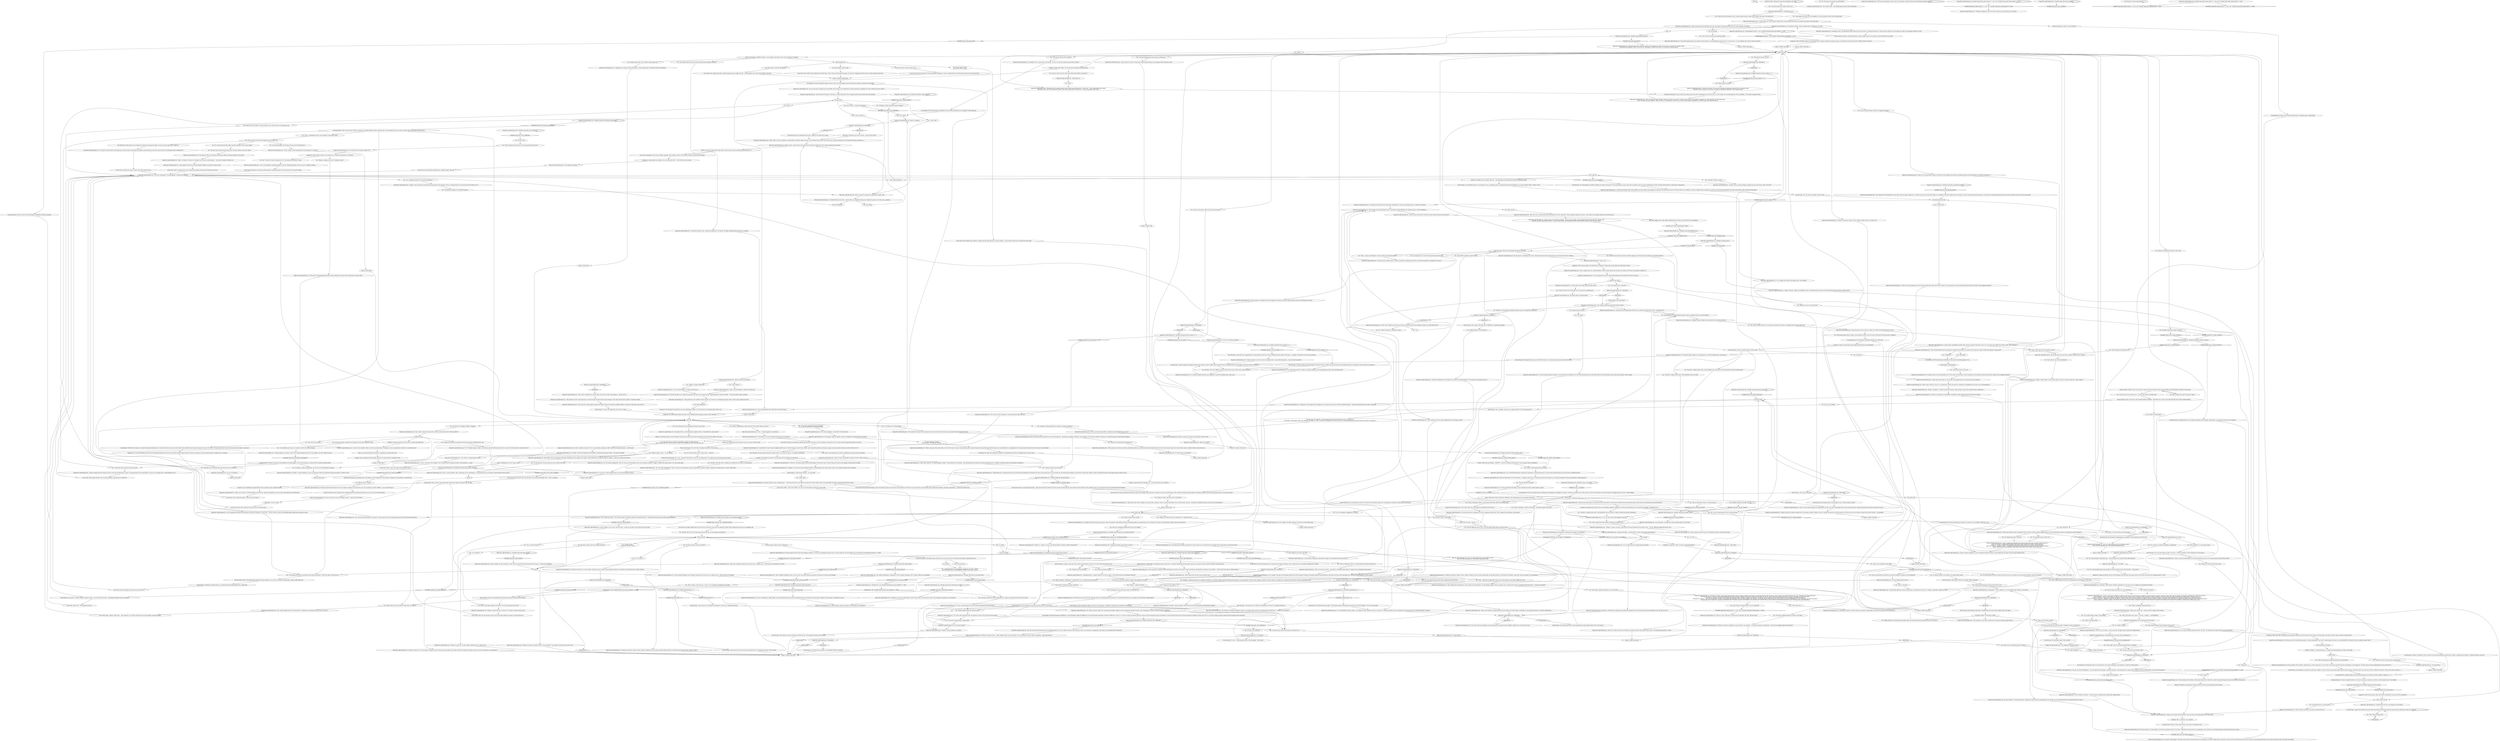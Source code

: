 # CONTAINERYARD / LIGHT BENDING GUY
# Dialogue with a man so rich that light literally bends around his face.
# ==================================================
digraph G {
	  0 [label="START"];
	  1 [label="input"];
	  2 [label="You: \"Wow.\""];
	  3 [label="Authority: Stop embarrassing yourself. Pop a magnesium and calm down."];
	  4 [label="Mega Rich Light-Bending Guy: Variable[\"cargo.container_door_ultraliberal_knock\"]"];
	  5 [label="Variable[\"cargo.container_door_ultraliberal_knock\"]", shape=diamond];
	  6 [label="!(Variable[\"cargo.container_door_ultraliberal_knock\"])", shape=diamond];
	  7 [label="You: \"It's the organs. She hardly has anything left.\""];
	  8 [label="Empathy: At least she still has her heart intact, unlike some people here."];
	  9 [label="You: (Nod solemnly.) \"Terribly.\"\n(Nod solemnly.) \"She suffered *terribly*.\""];
	  10 [label="You: \"Nah, it's just another fad. But there's something else special about this painting.\""];
	  11 [label="You: \"It's art that is produced by way of sneezing.\"\n\"It's art that is produced by the trigeminal nerve.\""];
	  12 [label="You: \"You're actually the first person to see this painting after the artist.\""];
	  13 [label="Mega Rich Light-Bending Guy: \"Still, only two people have seen it thus far. That makes it pretty *exclusive* and therefore potentially valuable.\""];
	  14 [label="Mega Rich Light-Bending Guy: \"And if I don't buy it now, more people will see it -- ergo its value will drop.\""];
	  15 [label="Mega Rich Light-Bending Guy: Variable[\"cargo.mrlb_cyclo_coefficient\"]"];
	  16 [label="Variable[\"cargo.mrlb_cyclo_coefficient\"]", shape=diamond];
	  17 [label="!(Variable[\"cargo.mrlb_cyclo_coefficient\"])", shape=diamond];
	  18 [label="Mega Rich Light-Bending Guy: \"A-ha. And the name of the piece?\" He leans in to take a good look at the rectangular plastic board coated thick with emulsion."];
	  19 [label="You: \"What is Mauer-Koshlai Mercury Group?\""];
	  20 [label="keith or no keith"];
	  21 [label="You: \"I'm a detective.\""];
	  22 [label="Mega Rich Light-Bending Guy: \"Pleasure to meet you, Harry,\" he says warmly. \"Though I'm sorry to hear a good public servant like yourself is in servitude to *the drink*. A man can't serve two masters, in my experience.\""];
	  23 [label="You: \"Don't you think that you should use your great wealth for the glory of your fatherland?\""];
	  24 [label="You: \"You're a thief. People out there are working their asses off while you *chill* here.\""];
	  25 [label="Mega Rich Light-Bending Guy: \"Sure, and they benefit when I buy things to stimulate the economy. Do you know how many jobs it takes to build and maintain a racing yacht?\""];
	  26 [label="You: \"Those things all sound pretty nice.\""];
	  27 [label="Conceptualization: What's worse than throwing money at something that's already failed?"];
	  28 [label="Empathy: A place to teach them practical skills like teamwork and self-discipline."];
	  29 [label="Mega Rich Light-Bending Guy: \"Very impressive. You've got a natural eye for unusual investment opportunities.\""];
	  30 [label="You: \"What do you think, Kim? Not bad, huh?\""];
	  31 [label="Electrochemistry: CHA-CHING. What'll it be? Speed? Vodka? Cigarettes?"];
	  32 [label="Mega Rich Light-Bending Guy: \"Pleasure to meet you Harr... I mean, Tequila Sunset,\" he says warmly. \"It is an odd name, to be sure. There's something... rather grim about it.\""];
	  33 [label="Electrochemistry: And blow."];
	  34 [label="Mega Rich Light-Bending Guy: \"Some of my lower-net-worth friends say to me, 'But doesn't that take all the fun out of it?' and I tell them, 'Not really.'\""];
	  35 [label="You: \"I'm saying there's no sense throwing good money after bad.\""];
	  36 [label="You: \"Pay raises for officers and generous benefits.\""];
	  37 [label="Mega Rich Light-Bending Guy: Variable[\"cargo.mrlb_single_digit_billionaire\"]"];
	  38 [label="Variable[\"cargo.mrlb_single_digit_billionaire\"]", shape=diamond];
	  39 [label="!(Variable[\"cargo.mrlb_single_digit_billionaire\"])", shape=diamond];
	  40 [label="Mega Rich Light-Bending Guy: \"The art market? Intriguing. You've already convinced me to invest in you, so please, go on -- tell me what you're thinking.\""];
	  41 [label="You: \"Wait, the Milton 32-8 knock?\""];
	  42 [label="Mega Rich Light-Bending Guy: \"Rehm's using it in their next model. I can't wait for mine to turn up! My predictions say its improved speed and azimuthal range should increase my trade efficiency by a whopping 46%. You really should order one if you don't want to be left behind.\""];
	  43 [label="Mega Rich Light-Bending Guy: \"Pray tell.\" The human shape within the light appears to lean even closer. Tiny dots flood your retina as the shipping container gets too bright."];
	  44 [label="You: \"It's something even worse. See, she got involved with Mesque bangers...\""];
	  45 [label="Mega Rich Light-Bending Guy: \"Oh.\" He sounds disappointed. \"Well, I'm sure her work represents some very interesting *internal* struggle. Probably with mental illness. Yes, that sounds right.\""];
	  46 [label="Logic: He only wants to hear about struggles he isn't familiar with."];
	  47 [label="Mega Rich Light-Bending Guy: \"That changes everything.\""];
	  48 [label="Suggestion: The comfortably wealthy want their views challenged when making a purchase. Don't hold back."];
	  49 [label="Mega Rich Light-Bending Guy: \"Now, was there anything else I could help you with?\"\n\"Now, was there anything else I could help you gentlemen with?\""];
	  50 [label="You: (Nod.) \"Keith.\""];
	  51 [label="Mega Rich Light-Bending Guy: \"That concludes *our part* of the transaction. Once you've turned over the asset, my people will get the legal ball rolling.\""];
	  52 [label="Mega Rich Light-Bending Guy: \"Just a mixing palette? But where does the value lie then?\""];
	  53 [label="Savoir Faire: Great work -- that might have done it."];
	  54 [label="Mega Rich Light-Bending Guy: Variable[\"cargo.mrlb_concept_karperie\"]"];
	  55 [label="Variable[\"cargo.mrlb_concept_karperie\"]", shape=diamond];
	  56 [label="!(Variable[\"cargo.mrlb_concept_karperie\"])", shape=diamond];
	  57 [label="Mega Rich Light-Bending Guy: \"Oh, *that's* what you mean. Yes, I've heard of this effect, though I've never witnessed it myself, of course. It has something to do with our Weiss-Wiesemann coefficient.\""];
	  58 [label="Mega Rich Light-Bending Guy: \"Oh, don't you worry, lieutenant. I can tell a good man when I see one.\""];
	  59 [label="Kim Kitsuragi: \"Could you please stop asking *everyone* for money? It does not reflect well on the RCM and to be perfectly frank we can't afford to look worse than we already do.\""];
	  60 [label="Mega Rich Light-Bending Guy: \"As you may know, us high-net-worth individuals do not have a lot of cash on hand. Investments and liquidity are enemies of one another -- I think I only have coins for coffee machines.\""];
	  61 [label="You: \"Are you sure you don't have any more? I thought you were a billionaire?\""];
	  62 [label="Kim Kitsuragi: \"No, I am *not* having a stroke. You're just... still full of surprises. Most of them bad, but some good...\""];
	  63 [label="Mega Rich Light-Bending Guy: \"I'm ready.\""];
	  64 [label="Mega Rich Light-Bending Guy: \"Hold on. Have we met before?\""];
	  65 [label="You: \"Thank you for the advice.\""];
	  66 [label="Mega Rich Light-Bending Guy: The shape stands in stunned silence."];
	  67 [label="Mega Rich Light-Bending Guy: \"Go right ahead.\""];
	  68 [label="Mega Rich Light-Bending Guy: The man pauses, considering your words. The light bends and swims around his face. You cannot tell what he's thinking..."];
	  69 [label="You: \"Radiocomputers for every precinct.\""];
	  70 [label="Mega Rich Light-Bending Guy: \"You know, that's *exactly* what I've heard. From what I understand, the RCM as currently constituted is essentially a lost cause...\""];
	  71 [label="Mega Rich Light-Bending Guy: \"Hmmmm, a tried-and-true strategy for increasing the perception of value without improving the underlying asset. Not bad. But still...\""];
	  72 [label="Suggestion: A man this *chill* is at least a triple-digit billionaire."];
	  73 [label="Savoir Faire: We've hit the big time! This is the man who's going to make you *rich*. Always rely on your friendly neighbourhood swindler."];
	  74 [label="Mega Rich Light-Bending Guy: Variable[\"cargo.mrlb_asked_money\"]"];
	  75 [label="Variable[\"cargo.mrlb_asked_money\"]", shape=diamond];
	  76 [label="!(Variable[\"cargo.mrlb_asked_money\"])", shape=diamond];
	  77 [label="Mega Rich Light-Bending Guy: \"However, there are a few *complications*.... I don't have the cash on me right now to pay for art of this calibre. What I can instead offer are shares in Mauer-Koshlai Mercury Group.\""];
	  78 [label="Mega Rich Light-Bending Guy: \"This is a stock certificate. Well, a photocopy of one. Nevertheless, it's solid proof that you own shares in Mauer-Koshlai Mercury Group.\""];
	  79 [label="Mega Rich Light-Bending Guy: \"*Every day*?\" The blinding light becomes almost melancholy. \"But how does she find time to do any work?\""];
	  80 [label="Mega Rich Light-Bending Guy: \"Hmm, I do cling to it rather a lot. Perhaps that is one of my shortcomings -- I just haven't realised it before now.\""];
	  81 [label="Savoir Faire: Yeah-yeah, you're doing a good deed here, really giving back to society. Just give us the money already."];
	  82 [label="Savoir Faire: Wow, he worked it out all by himself. Such a clever boy. But is he gonna pay up?"];
	  83 [label="Mega Rich Light-Bending Guy: There's no sign of a reaction for a good three seconds. Then..."];
	  84 [label="Inland Empire: Ten seconds -- borders dissipate. Twenty seconds -- loss of self. Thirty seconds -- everything dissimilates into raw unreality."];
	  85 [label="Physical Instrument: Complete nonsense -- both 'karperie' and what you just said. Can't bathe in thoughts!"];
	  86 [label="You: \"There's something strange about you.\""];
	  87 [label="Mega Rich Light-Bending Guy: \"The hand that allocates resources among men is invisible and cruel, but it is *steady*, *measured*, indeed it is *just*.\""];
	  88 [label="Mega Rich Light-Bending Guy: IsKimHere()"];
	  89 [label="IsKimHere()", shape=diamond];
	  90 [label="!(IsKimHere())", shape=diamond];
	  91 [label="You: \"Ummm... I really don't know.\""];
	  92 [label="Mega Rich Light-Bending Guy: \"Ah, a fellow history buff! I, myself, am currently reading up on Franconigerian-era trains. Very interesting stuff. \""];
	  93 [label="You: \"You're right. That was extremely unprofessional. I apologize.\""];
	  94 [label="Rhetoric: Reminds you of that Joyce woman, doesn't he? Can't get rich by giving out free money."];
	  95 [label="Mega Rich Light-Bending Guy: \"Here's a round of seed funding. This should be enough to prove out the concept and get things off the ground.\""];
	  96 [label="Composure: The lieutenant has granted you an aura of legitimacy. Bathe in it, but don't let your satisfaction show. Play it cool."];
	  97 [label="Mega Rich Light-Bending Guy: \"Well, at first everything was rosy, the ideas were solid, but they were lacking in... how do I put it...\""];
	  98 [label="Kim Kitsuragi: \"I guess the inordinate amount of time they poured into drawing mythical creatures did not generate a return on investment.\""];
	  99 [label="You: \"Did you try to salvage the project somehow?\""];
	  100 [label="Kim Kitsuragi: \"It is not...\" The lieutenant stops to rub his temples. \"Never mind.\""];
	  101 [label="You: \"Imagine, a massive gun that uses a magnetic accelerator to accelerate highly energized hydrogen-based plasma to near light speed. At contact with anything it detonates with the *power of a dying star*, erasing it from existence in a flash of periwinkle blue!\""];
	  102 [label="Kim Kitsuragi: \"Not the blaasma gun again.\" The lieutenant takes off the glasses and rubs his eyes with his fingers. \"It's not even *possible*.\""];
	  103 [label="Kim Kitsuragi: \"If you ask me, he's only serving one of them thus far,\" the lieutenant mutters, half to himself."];
	  104 [label="Mega Rich Light-Bending Guy: \"I like that you're thinking about the future, but couldn't the centre have a more... economic focus?\""];
	  105 [label="You: \"Because if you don't, who will?\""];
	  106 [label="Mega Rich Light-Bending Guy: IsKimHere()"];
	  107 [label="IsKimHere()", shape=diamond];
	  108 [label="!(IsKimHere())", shape=diamond];
	  109 [label="You: \"Yeah, that last one. Ile-de-Casherbrume.\""];
	  110 [label="Mega Rich Light-Bending Guy: Variable[\"tc.that_in_revachol\"]"];
	  111 [label="Variable[\"tc.that_in_revachol\"]", shape=diamond];
	  112 [label="!(Variable[\"tc.that_in_revachol\"])", shape=diamond];
	  113 [label="Encyclopedia: The Milton 32-8 knock was created through data sonification. It's based on the time series data of the world's most profitable bank during its prosperous years in the Thirties. The peak points were turned into the rhythm that makes up the knock."];
	  114 [label="Mega Rich Light-Bending Guy: \"An artist's value doubles if they come with a good backstory. I thought you were an experienced art dealer, you should know this.\""];
	  115 [label="Mega Rich Light-Bending Guy: \"What a sad, sad story. I should ask Rhéa to look into this, maybe the foundation can set up some scholarships for cases like these.\""];
	  116 [label="Mega Rich Light-Bending Guy: \"But perhaps I judge too quickly. Is there an intelligent reasoning behind the method?\""];
	  117 [label="Composure: His scintillating face-shape flashes with an expression that resembles disgust."];
	  118 [label="You: \"Design is nothing. Let it go. It's holding you back.\""];
	  119 [label="You: \"Oh yeah. Duh!\""];
	  120 [label="Encyclopedia: The Weiss-Wiesemann coefficient for you and this individual has now dropped to .9989 repeating."];
	  121 [label="Endurance: Wouldn't say it's exactly *safe* now -- but financially secure individuals are known adrenaline junkies."];
	  122 [label="You: \"Grotbags. Actually, make that Granny Grotbags.\""];
	  123 [label="Conceptualization: That's just one of the many dangers of getting too deep into karperie."];
	  124 [label="Mega Rich Light-Bending Guy: The man stands at the far end of the shipping container. It's hard to say anything more about him. You cannot make out any of his details, but you do feel the overwhelming presence of... capital."];
	  125 [label="Mega Rich Light-Bending Guy: \"Pleasure to meet you, Harry,\" he says warmly. \"Public service is a noble cause.\""];
	  126 [label="You: \"I should get back to my investigation. Thanks for your time.\" [Leave.]\n\"We should get back to our investigation. Thanks for your time.\" [Leave.]
"];
	  127 [label="Mega Rich Light-Bending Guy: Something's amiss. The light beams bend around his face and scatter in a thousand directions. It seems the laws of physics do not apply here. They are suspended, distorted, an echo."];
	  128 [label="You: \"What's going on in here?\""];
	  129 [label="Mega Rich Light-Bending Guy: The man chuckles. \"To be perfectly blunt, I inherited my fortune from my grandmother, who, herself, was an extremely high-net-worth individual back in Graad...\""];
	  130 [label="Kim Kitsuragi: \"Oh, nothing. It's just that we've got this *murder* to solve, and yet you go around asking everyone about *money*. And every time I ask, 'Are you sure this is related to the case?', you say, 'Sure, Kim. I think it is'...\""];
	  131 [label="Mega Rich Light-Bending Guy: \"But then, once you've reached my position, it's nearly impossible for me *not* to make money. My assets are so diversified that I'm bound to come out ahead no matter what...\""];
	  132 [label="Jump to: [MRLG Main hub]"];
	  133 [label="You: \"You're right. Capital accumulation is its own reward.\""];
	  134 [label="Mega Rich Light-Bending Guy: \"Spending money is a matter of desire, I'm sure you agree. I don't have the desire for spending it like that.\""];
	  135 [label="Mega Rich Light-Bending Guy: \"That's the idea, my friend! You've got to work for the rest.\""];
	  136 [label="Mega Rich Light-Bending Guy: \"A youth centre, huh? What *kind* of youth centre?\""];
	  137 [label="You: \"Thank you.\""];
	  138 [label="Kim Kitsuragi: \"I am not *un*-impressed. Let's leave it at that.\""];
	  139 [label="Mega Rich Light-Bending Guy: IsKimHere()"];
	  140 [label="IsKimHere()", shape=diamond];
	  141 [label="!(IsKimHere())", shape=diamond];
	  142 [label="Mega Rich Light-Bending Guy: \"Nobody knows for sure, but the place can't be pretty.\""];
	  143 [label="You: \"You should make your money work for you.\""];
	  144 [label="You: \"Actually, I'm not so sure about that.\""];
	  145 [label="Mega Rich Light-Bending Guy: \"I'm listening.\""];
	  146 [label="Encyclopedia: The Weiss-Wiesemann coefficient for you and this individual appears to be..."];
	  147 [label="Mega Rich Light-Bending Guy: \"*Dozens*, at least. Of course, in the future it'll all be automated. But my point is this...\" he says, jabbing his finger into the air a bit..."];
	  148 [label="Mega Rich Light-Bending Guy: \"Hmmm,\" the man thinks for a moment."];
	  149 [label="You: \"Look man, markets are always going like this.\" (Make an up-and-down motion with your hand.)"];
	  150 [label="Mega Rich Light-Bending Guy: Variable[\"cargo.mrlb_wcheck_done_success\"]"];
	  151 [label="Variable[\"cargo.mrlb_wcheck_done_success\"]", shape=diamond];
	  152 [label="!(Variable[\"cargo.mrlb_wcheck_done_success\"])", shape=diamond];
	  153 [label="2q hub"];
	  154 [label="You: (Take the scroll.) \"Thanks.\""];
	  155 [label="Mega Rich Light-Bending Guy: Variable[\"cargo.mrlb_interfacing_cryptograph\"]"];
	  156 [label="Variable[\"cargo.mrlb_interfacing_cryptograph\"]", shape=diamond];
	  157 [label="!(Variable[\"cargo.mrlb_interfacing_cryptograph\"])", shape=diamond];
	  158 [label="Pain Threshold: Seems like he's not actually that interested in hearing the details. Too bad, you had a good story cooked up..."];
	  159 [label="You: \"Oh yeah, this is all about the housing crisis. The artist doesn't even have a home.\""];
	  160 [label="Mega Rich Light-Bending Guy: \"Oh yes, I see it now. Very *graphic*, isn't it? Really delivers insight into what it's like being that... unruly.\""];
	  161 [label="Jump to: [pitch hub]"];
	  162 [label="Savoir Faire: Sounds like a winner. Good pitch."];
	  163 [label="Mega Rich Light-Bending Guy: \"*Dangerous*? I like things that are dangerous. You could even say I'm one of these 'adrenaline-junkies'.\" The light emanating from him seems to intensify."];
	  164 [label="You: Say nothing."];
	  165 [label="Mega Rich Light-Bending Guy: Variable[\"cargo.mrlb_political_questions\"]"];
	  166 [label="Variable[\"cargo.mrlb_political_questions\"]", shape=diamond];
	  167 [label="!(Variable[\"cargo.mrlb_political_questions\"])", shape=diamond];
	  168 [label="Kim Kitsuragi: \"I see nothing of the sort. To be frank, all I see is a gentleman who's unusually well dressed for Martinaise. In a cargo container. Which, I admit, is odd.\""];
	  169 [label="Mega Rich Light-Bending Guy: \"By the way, let me now ask *you* a question: Where are we, exactly?\""];
	  170 [label="Mega Rich Light-Bending Guy: \"Don't get me wrong: They're nice things, but once you achieve a certain level of wealth your time and mental space become *much* more important than material goods.\""];
	  171 [label="You: \"We're in Martinaise. There's a creepy abandoned commercial area here.\""];
	  172 [label="Electrochemistry: Come on, man. He's *got* to have more than that. See if you can score a little more of that *lucre*."];
	  173 [label="Mega Rich Light-Bending Guy: \"You're welcome. You know...\" His eyes narrow, the light seems to bend more *aggressively*."];
	  174 [label="You: \"Highly educated, work-ready, human capital ready to be directed toward any number of your vast interests.\""];
	  175 [label="You: \"Kim, are you alright?\""];
	  176 [label="You: \"I'm sorry. I just don't see the ROI in that.\""];
	  177 [label="Mega Rich Light-Bending Guy: \"It's perfectly alright. Based on your appearance I can tell I'm dealing with a civilized man...\""];
	  178 [label="You: \"A million?!\""];
	  179 [label="You: \"You know, a regular youth centre, with basketball courts and stuff. To *really* develop their physical proficiency.\""];
	  180 [label="You: \"Good. Now that we've sorted that out, let me ask you something else.\""];
	  181 [label="Physical Instrument: A place to train *buff kids*."];
	  182 [label="You: \"I'm saying it's fun to ride the lion until it's time to get off.\""];
	  183 [label="Mega Rich Light-Bending Guy: \"You're welcome. Now, was there something else I could help you with?\""];
	  184 [label="Mega Rich Light-Bending Guy: \"You want to take an incompetent and corrupt police force and give them *deadlier* weapons? No, no, that won't work...\""];
	  185 [label="Kim Kitsuragi: \"If I could interject: the RCM's problems are mainly *structural*. We're hamstrung by a lack of clear lines of authority, and our system of performance reviews strongly *disincentivizes* inter-precinct cooperation.\""];
	  186 [label="Mega Rich Light-Bending Guy: Variable[\"cargo.mrlb_asked_money\"] == true  and  Variable[\"cargo.mrlb_wcheck_done\"] == false"];
	  187 [label="Variable[\"cargo.mrlb_asked_money\"] == true  and  Variable[\"cargo.mrlb_wcheck_done\"] == false", shape=diamond];
	  188 [label="!(Variable[\"cargo.mrlb_asked_money\"] == true  and  Variable[\"cargo.mrlb_wcheck_done\"] == false)", shape=diamond];
	  189 [label="Mega Rich Light-Bending Guy: \"Exactly!\" He agrees. \"A world of slavery and violence. Which brings us back to the essential truth of modernism...\""];
	  190 [label="Suggestion: Okay. Well. Maybe I was wrong. We've all learned something today."];
	  191 [label="You: \"Have you considered breaking into the local art market?\""];
	  192 [label="Mega Rich Light-Bending Guy: \"Which means you could net yourself a considerable profit if you need some immediate liquidity. But if you don't mind waiting I expect the value of these shares to double within the next five years.\""];
	  193 [label="Mega Rich Light-Bending Guy: \"What *don't* they do?\" The shiny magnate chuckles. \"They practically do everything -- from spotting good investments and analysing design trends, to booking a lunchtime table at the prestigious L'Ambroisie.\""];
	  194 [label="Jump to: [pitch hub]"];
	  195 [label="Jump to: [pitch hub]"];
	  196 [label="Interfacing: Running your fingertips across the splatters reveals frequencies used by finance companies for long-distance communication."];
	  197 [label="Inland Empire: So close to envisioning what's beyond. Just needs a little push over the edge..."];
	  198 [label="Mega Rich Light-Bending Guy: Variable[\"cargo.mrlb_said_a_goodbye\"]"];
	  199 [label="Variable[\"cargo.mrlb_said_a_goodbye\"]", shape=diamond];
	  200 [label="!(Variable[\"cargo.mrlb_said_a_goodbye\"])", shape=diamond];
	  201 [label="You: \"Let's go with... Lucinda Schweinehack.\""];
	  202 [label="You: \"The Arduous Slaughter of the Eighth Pinniped.\""];
	  203 [label="Encyclopedia: The Aloïs-Lorblanchet family is known to have one of the biggest and most impressive private art collections in the world."];
	  204 [label="wealth manager hub"];
	  205 [label="You: \"Mhmh. Karperie is *dangerous*. It spreads like a virus, infecting entire universities.\""];
	  206 [label="Kim Kitsuragi: \"Mr. Diodore, I am Lieutenant Kim Kitsuragi of the RCM, and this is my partner...\"\n\"Mr. Diodore, I think there's been some confusion. His name is, in fact, *not* Savvy.\" He glares at you. \"Let's start over. I am Lieutenant Kim Kitsuragi of the RCM, and this is my partner...\""];
	  207 [label="You: \"Man, being a high-net-worth individual sounds great.\""];
	  208 [label="You: \"It's as if something is happening to the light.\""];
	  209 [label="You: \"We're in Revachol, formerly a colony of the Kingdom of Suresne.\""];
	  210 [label="You: \"So you travel from place to place via shipping container?\""];
	  211 [label="You: Present a sound investment plan."];
	  212 [label="You: Variable[\"cargo.mrlb_concept_wcheck\"]"];
	  213 [label="Variable[\"cargo.mrlb_concept_wcheck\"]", shape=diamond];
	  214 [label="!(Variable[\"cargo.mrlb_concept_wcheck\"])", shape=diamond];
	  215 [label="Mega Rich Light-Bending Guy: \"Was it Kras Mazov that said 'religion is pyrholidon for the masses'?\""];
	  216 [label="Mega Rich Light-Bending Guy: \"Ah, interesting. I've made quite a few real-estate plays over the years.\""];
	  217 [label="Conceptualization: Deploying high-concept buzzword generator. All systems functional: Ready to engage in 3, 2, 1..."];
	  218 [label="Kim Kitsuragi: \"And yet it never seems to get us any closer to solving the case.\""];
	  219 [label="Suggestion: These ultraliberal types love losing huge sums of money on ludicrous proposals. Ergo, you should come up with a plan that's TOTALLY dead in the water."];
	  220 [label="Horrific Necktie: *Bratan*, now's your chance to take some time off. Spend it with your good buddy, and get absolutely *wrecked* in the process."];
	  221 [label="Horrific Necktie: Nothing less than total annihilation will suffice."];
	  222 [label="You: \"Hello, darkness.\""];
	  223 [label="Mega Rich Light-Bending Guy: \"Sadly, when we got there, it was too late. The concept had run out of steam, only dust remained.\""];
	  224 [label="Mega Rich Light-Bending Guy: \"The thing about investing is that the less work you have to do, the better. Don't over-think. That's what return on investment means.\""];
	  225 [label="You: \"It's Harrier Du Bois, but I prefer to be called Tequila Sunset.\""];
	  226 [label="You: \"Cool. I don't even have any interesting replies.\""];
	  227 [label="Mega Rich Light-Bending Guy: \"Capital.\" He nods. \"Makes one speechless, does it not? Blinds like the sun that rises from beyond the horizon after a gloomy winter.\""];
	  228 [label="Inland Empire: The *blaasma gun* that shoots periwinkle blue high energy plasma! This is your chance..."];
	  229 [label="Mega Rich Light-Bending Guy: Variable[\"cargo.mrlb_said_blaasma_option\"]"];
	  230 [label="Variable[\"cargo.mrlb_said_blaasma_option\"]", shape=diamond];
	  231 [label="!(Variable[\"cargo.mrlb_said_blaasma_option\"])", shape=diamond];
	  232 [label="Mega Rich Light-Bending Guy: \"All I did was take her fortune and invest it prudently. Believe it or not, it takes more than a bit of skill not to blow a vast fortune on sailing boats, bad choices, and *unsupervised* state policy.\""];
	  233 [label="You: \"Our what?\""];
	  234 [label="Mega Rich Light-Bending Guy: \"I'm already on the board of two major arms manufacturers. I've got no shortage of guns, if I wanted such things...\""];
	  235 [label="You: \"That sounds like a lot of work.\""];
	  236 [label="Logic: That's not good -- for you."];
	  237 [label="Mega Rich Light-Bending Guy: \"Splendid.\" You hear the sound of expensive fabrics brushing against each other. When it stops, a roll of paper emerges from the radiance."];
	  238 [label="Mega Rich Light-Bending Guy: \"Any details? I've heard some struggling families have to sell their organs to pay the rent. There is also the terrible misfortune of having to go get your own groceries when you're poor. Which one is it?\""];
	  239 [label="Mega Rich Light-Bending Guy: \"Please, if there's something I'm missing, I'd love to know what it is.\""];
	  240 [label="Mega Rich Light-Bending Guy: \"I see. What is so special about it then?\""];
	  241 [label="Savoir Faire: He ate that right up. Pretty sure you've done it."];
	  242 [label="Physical Instrument: This transaction has changed the physical relationship between you. You are now more alike somehow."];
	  243 [label="Reaction Speed: There! The blinding light dimmed just long enough for you to see his true form! He looked like a regular middle-aged man!"];
	  244 [label="Mega Rich Light-Bending Guy: \"A painter, eh? I am always looking to expand into new asset classes. Who's the artist?\""];
	  245 [label="Mega Rich Light-Bending Guy: \"Not even a pseudonym?\" The light appears to vibrate with surprise."];
	  246 [label="Mega Rich Light-Bending Guy: \"Well, I think that settles it. You've found a buyer, my friend. A pleasure transacting with you.\" The light around him warms you like a friendly embrace."];
	  247 [label="You: \"What are 'shares' and what can I do with them?\""];
	  248 [label="Mega Rich Light-Bending Guy: \"So! What's next on the agenda?\""];
	  249 [label="Logic: Seems like a clever investment. Definitely worth thinking about if you care about your future."];
	  250 [label="You: \"What's the matter, Kim?\""];
	  251 [label="Mega Rich Light-Bending Guy: \"Go right ahead, don't be shy.\""];
	  252 [label="Mega Rich Light-Bending Guy: \"Are you talking about my chin?\""];
	  253 [label="Mega Rich Light-Bending Guy: \"Which one? Revachol, where I nominally reside? Or Graad, where my father emigrated from? Or Ile-de-Casherbrume where I've registered my shell companies?\""];
	  254 [label="You: \"You should invest in the RCM!\""];
	  255 [label="You: \"I know.\""];
	  256 [label="You: \"Thank you for placing your unwavering *trust* in me.\""];
	  257 [label="Mega Rich Light-Bending Guy: CheckEquipped(\"neck_tie\")  and  Variable[\"whirling.necktie_personified\"] == true"];
	  258 [label="CheckEquipped(\"neck_tie\")  and  Variable[\"whirling.necktie_personified\"] == true", shape=diamond];
	  259 [label="!(CheckEquipped(\"neck_tie\")  and  Variable[\"whirling.necktie_personified\"] == true)", shape=diamond];
	  260 [label="Mega Rich Light-Bending Guy: \"They pitched me and a handful of other investors on an idea for a role-playing game that would, in their words, change the world.\""];
	  261 [label="Mega Rich Light-Bending Guy: Variable[\"cargo.mrlb_greet_done\"]"];
	  262 [label="Variable[\"cargo.mrlb_greet_done\"]", shape=diamond];
	  263 [label="!(Variable[\"cargo.mrlb_greet_done\"])", shape=diamond];
	  264 [label="You: Ignore him."];
	  265 [label="Kim Kitsuragi: \"We have a *murder* to solve, and yet you go around bothering everyone about *money*, arguing that you think it's 'somehow related to the case.'\""];
	  266 [label="You: \"Thousands?\""];
	  267 [label="You: \"Oh, probably Graad, in that case.\""];
	  268 [label="Mega Rich Light-Bending Guy: \"No, no, no. You've got to think *bigger* than that.\""];
	  269 [label="Mega Rich Light-Bending Guy: \"Precisely, which is why I'm not going to do it. Why would I do that when I can just speculate on exotic financial derivatives from the comfort of this shipping container?\""];
	  270 [label="Mega Rich Light-Bending Guy: The light around the individual in front of you changes somehow as you take the scroll. You can't figure out what's different -- you just know that it is."];
	  271 [label="Mega Rich Light-Bending Guy: After you hand over the artwork, the voice from the light says: \"Another deal complete. Welcome to the big leagues! If you haven't already, I'd advise you to consider hiring a Personal Brand Strategist.\""];
	  272 [label="You: \"Actually, Savvy *isn't* my name. Hope you'll excuse me. Let me introduce myself again...\""];
	  273 [label="Mega Rich Light-Bending Guy: \"They are the very *unit* of capital. You can buy them, sell them, even sit on them if you think it wise. Trust me when I say this -- becoming a shareholder means you're part of the *big leagues*.\""];
	  274 [label="Mega Rich Light-Bending Guy: \"Before I invest, I need to know more about the work. How do I know this asset is going to appreciate with time?\""];
	  275 [label="Mega Rich Light-Bending Guy: \"Just a hollow husk...\" The blinding light becomes almost melancholy."];
	  276 [label="Savoir Faire: Don't you dare! This isn't the time. Put your personal feelings aside -- you're a salesman!"];
	  277 [label="You: (Lie.) \"I haven't so much as squinted at it. It's the exclusivity that gives it value.\""];
	  278 [label="You: \"Morve sur toile.\""];
	  279 [label="You: Say nothing."];
	  280 [label="Mega Rich Light-Bending Guy: \"Have you heard about it? At the moment, it's trading at more than 1.5x the price of gold. That's because it's an essential component in the next generation of radiocomputers...\""];
	  281 [label="You: \"Staring at it long enough lets you immerse yourself in *karperie*.\""];
	  282 [label="Mega Rich Light-Bending Guy: \"Welcome! Come in, make yourself at home. Sorry I'm not better able to receive you -- I wasn't expecting visitors today.\"\n\"Welcome! Savvy, was it? Make yourself at home. Sorry I'm not better able to receive you -- I wasn't expecting visitors today.\""];
	  283 [label="Kim Kitsuragi: \"I can assure you, Mr. Diodore, that despite his vices he is a competent detective.\""];
	  284 [label="You: \"How did you become so rich?\""];
	  285 [label="You: \"Yeah, it's the chin.\""];
	  286 [label="You: \"For almighty Revachol, of course!\""];
	  287 [label="Mega Rich Light-Bending Guy: \"Ah, Revachol. I remember walking its streets as a teenager. There used to be a bowling alley in Stella Maris... I wonder if it's still there?\""];
	  288 [label="You: \"You should invest in a youth centre.\""];
	  289 [label="Mega Rich Light-Bending Guy: \"I don't normally do this without a formal pitch deck, but to hell with it, what's the point of being rich if you have to follow all the rules?\""];
	  290 [label="You: \"Kim, are you having a stroke?\""];
	  291 [label="Kim Kitsuragi: The lieutenant looks at you with horror. You've been mumbling to your necktie in a daze for several minutes."];
	  292 [label="You: \"Brace yourself. It is *very* high concept.\""];
	  293 [label="Mega Rich Light-Bending Guy: \"We lost all of our money. High-art types never deliver. They're only good for peddling welkins or whatever creeps they come up with.\""];
	  294 [label="You: \"Because they have guns!\""];
	  295 [label="You: \"Like they say in investment circles, you gotta spend money to make money. Money's the name of the game here.\""];
	  296 [label="Mega Rich Light-Bending Guy: Variable[\"reputation.ask_for_money\"] >= 2"];
	  297 [label="Variable[\"reputation.ask_for_money\"] >= 2", shape=diamond];
	  298 [label="!(Variable[\"reputation.ask_for_money\"] >= 2)", shape=diamond];
	  299 [label="You: (Yawn.) \"Yeah, that does sound pretty tiresome.\""];
	  300 [label="Mega Rich Light-Bending Guy: \"But what do you say to those who claim that the assets underlying those derivatives are overvalued? Does that pose a systemic risk to the wider capital markets?\""];
	  301 [label="Mega Rich Light-Bending Guy: \"Yes, yes, but the question is how do we take advantage of those fluctuations?\""];
	  302 [label="Suggestion: Who'd have thought you'd remember that nugget of wisdom after nearly frying your brain like you have?"];
	  303 [label="Mega Rich Light-Bending Guy: \"That's why I *should* invest? Are you trying to say that the RCM's bad reputation makes it an undervalued asset?\""];
	  304 [label="Mega Rich Light-Bending Guy: \"Still, the idea of a privatized police force is *extremely* forward thinking. You could even say it's *ultra* ultraliberal...\""];
	  305 [label="Mega Rich Light-Bending Guy: \"The RCM's problems aren't the kind you can solve with *radiocomputers*. The rot goes much deeper than that...\""];
	  306 [label="Mega Rich Light-Bending Guy: \"You need to think *bigger*. The entire org structure of the RCM needs to be redefined. You need a unified chain of command, an end to petty spats between precincts, new metrics for measuring performance that reward real *police work*. Does that sound right?\""];
	  307 [label="Kim Kitsuragi: \"Yes, yes! That's *precisely* what we need.\""];
	  308 [label="Kim Kitsuragi: The lieutenant's disappointment is palpable. It's like someone just shot his dog."];
	  309 [label="Mega Rich Light-Bending Guy: \"Why go so soon? I feel we've so much more to talk about. Ah, well. Until next time!\""];
	  310 [label="You: \"What are these shares worth?\""];
	  311 [label="Jump to: [shares hub]"];
	  312 [label="Savoir Faire: That's it, lap it up, buddy. That might have done it."];
	  313 [label="Endurance: Lying will get you nowhere. You can't outrun the truth -- it will catch up to you one day."];
	  314 [label="You: \"Gross Profit.\""];
	  315 [label="Kim Kitsuragi: Even the lieutenant looks tense, waiting to see where this is going..."];
	  316 [label="You: Nod confidently."];
	  317 [label="Savoir Faire: She *could*, but she represents the Wild Pines, which is the top of that particular game. No way she's stepping down from there. We need someone lower down."];
	  318 [label="You: \"It's actually just a mixing palette.\""];
	  319 [label="You: \"Value is something you should *discover* for yourself. What do you see?\""];
	  320 [label="Mega Rich Light-Bending Guy: \"I see...\" The light appears to concentrate..."];
	  321 [label="Mega Rich Light-Bending Guy: \"That's what I wanted to ask you about. Tell me, what's their *story*? Did they *suffer*?\""];
	  322 [label="MRLG Main hub"];
	  323 [label="Mega Rich Light-Bending Guy: \"Anyhow, my name is Roustame Diodore -- investor, licence holder, and extremely high-net-worth individual. And you are?\"\n\"Anyhow, my name is Roustame Diodore -- investor, licence holder, and extremely high-net-worth individual. And your name is Savvy, right?\""];
	  324 [label="Kim Kitsuragi: \"I can assure you, Mr. Diodore, that despite his vices he is a competent detective.\""];
	  325 [label="Perception (Hearing): You can't *hear* him, exactly, yet you're able to understand every word he says. It is very strange. An overwhelming hum covers everything -- voice doesn't escape from him."];
	  326 [label="Mega Rich Light-Bending Guy: The man exhales with a whistle. \"I gotta tell you, at first, being rich is a lot of work. You've got to work hard because everything's so darn expensive. You know, prices increase exponentially at this income level...\""];
	  327 [label="Jump to: [MRLG Main hub]"];
	  328 [label="Jump to: [MRLG Main hub]"];
	  329 [label="You: \"Maybe? I wouldn't really know.\""];
	  330 [label="Mega Rich Light-Bending Guy: \"Yeah, on second thought, it couldn't have been you.\""];
	  331 [label="Kim Kitsuragi: \"Could you please stop asking people for money? It does not reflect well on the RCM and to be perfectly frank we can't afford to look worse than we already do.\""];
	  332 [label="Mega Rich Light-Bending Guy: \"Pleasure to meet you, Harrier Du Bois,\" he says warmly. \"I must admit, the name suits you very well.\""];
	  333 [label="Mega Rich Light-Bending Guy: \"One would imagine living such a high-net-worth existence is overwhelmingly exciting, but yes, as you now see... it can sometimes just stun you with its boredom.\""];
	  334 [label="Mega Rich Light-Bending Guy: \"It is not possible. But what a dream...\" He shakes his head. \"Either way, even if I could do it, I certainly wouldn't give an incompetent and corrupt police force *WORLD-ENDING* weaponry.\""];
	  335 [label="Mega Rich Light-Bending Guy: Variable[\"reputation.kim\"] > 0"];
	  336 [label="Variable[\"reputation.kim\"] > 0", shape=diamond];
	  337 [label="!(Variable[\"reputation.kim\"] > 0)", shape=diamond];
	  338 [label="Mega Rich Light-Bending Guy: \"Hmm. I don't believe in giving anyone money for nothing, but maybe there's something to using *market incentives* to improve performance...\""];
	  339 [label="Encyclopedia: In the very, very early days of colonizing this archipelago, the Kingdom of Suresne, a precursor of modern Sur-La-Clef, used to own the city of Revachol. An obscure detail in the bigger picture, but still -- worth dropping."];
	  340 [label="Savoir Faire: You better explain that you aren't Savvy, by the way. Can't have you nicking this identity after working hard to gain such a prodigious rep."];
	  341 [label="Mega Rich Light-Bending Guy: \"Ah, a fellow entrepreneur. Tremendous! The art market? Intriguing. Sure, I'm keen. What are you thinking?\""];
	  342 [label="3q hub"];
	  343 [label="Mega Rich Light-Bending Guy: \"Oh.\" He sounds disappointed. \"Well, I'm sure her work represents some very interesting *internal* struggle. Probably with mental illness. Yes, that sounds right.\""];
	  344 [label="Mega Rich Light-Bending Guy: \"Hm. Seems unhygienic. Is that what's *in* these days?\""];
	  345 [label="Mega Rich Light-Bending Guy: \"Perhaps I could be the one to 'discover' it? To share it with the wider world...\""];
	  346 [label="Inland Empire: Something's rattling within you. It feels like the first penny dropped into a piggy bank."];
	  347 [label="Inland Empire: He's so close to envisioning what's beyond. Just needs a little push over the edge..."];
	  348 [label="Mega Rich Light-Bending Guy: \"What an original idea! By drawing our focus away from the final piece we gain a new appreciation for the craft behind it. An art in its own right that is usually hidden from us.\""];
	  349 [label="Mega Rich Light-Bending Guy: \"Keith? Just *Keith*?\""];
	  350 [label="Mega Rich Light-Bending Guy: \"Keith,\" he repeats."];
	  351 [label="You: \"The artist was struggling. *Really* struggling.\""];
	  352 [label="Mega Rich Light-Bending Guy: \"Sounds like a hell of a trip. I really must experience it for myself.\" The light emanating from him seems to intensify."];
	  353 [label="You: \"What are you doing in this container?\""];
	  354 [label="You: \"My name is Harry, and I'm a detective.\""];
	  355 [label="You: \"Hello!\""];
	  356 [label="Mega Rich Light-Bending Guy: \"Pleasure to meet you,\" he says warmly. \"Though I'm sorry to hear that a good public servant like yourself is in thrall to the drink. A man can't serve two masters, in my experience.\""];
	  357 [label="Mega Rich Light-Bending Guy: The man chuckles. \"It's quite alright. I'm used to the question by now. To be blunt, I inherited my fortune from my grandmother, who, herself, was an extremely high-net-worth individual back in Graad...\""];
	  358 [label="Mega Rich Light-Bending Guy: \"What do you mean?\" His... essence seems to signify actual surprise."];
	  359 [label="Perception (Sight): Hey, HEY. All this talk about money has made you lose the thread. What is going on with the light in this place? *That's* what you need to ask him about!"];
	  360 [label="Jump to: [MRLG Main hub]"];
	  361 [label="Mega Rich Light-Bending Guy: \"Among other things... but calm down, I'm but a lowly single-digit billionaire.\""];
	  362 [label="You: \"We're in Martinaise. There's a cool church here.\""];
	  363 [label="You: \"What do you mean?\""];
	  364 [label="Mega Rich Light-Bending Guy: \"Well, as we say in my circle -- one person's crushing business failure is someone else's development opportunity.\""];
	  365 [label="You: \"It's *really* nothing.\""];
	  366 [label="mrlb wcheck succeed"];
	  367 [label="Mega Rich Light-Bending Guy: \"Remember: it's not a *handout*, it's an investment. And I expect to see returns.\""];
	  368 [label="You: \"I'll give it some thought.\""];
	  369 [label="harry_hub_hole"];
	  370 [label="grand_success_hub"];
	  371 [label="You: \"You're using your money as its own justification.\""];
	  372 [label="Conceptualization: Come on. Tell him what he wants to hear."];
	  373 [label="Mega Rich Light-Bending Guy: \"But real-estate is an illiquid asset. What happens if you need a short-term capital infusion and all your holdings are tied up?\""];
	  374 [label="Mega Rich Light-Bending Guy: \"Tell me, if you could invest in the RCM, where would you direct your resources?\""];
	  375 [label="Mega Rich Light-Bending Guy: \"The art market, you say? Sure. 'Hit me with it', as they say. I'm keen to hear what you have in mind.\""];
	  376 [label="Mega Rich Light-Bending Guy: \"Yes, the special knock that helps us ultras identify each other. I almost forgot it myself.\""];
	  377 [label="Mega Rich Light-Bending Guy: \"Not a problem. The offer stands for as long as I'm around these parts.\""];
	  378 [label="Mega Rich Light-Bending Guy: \"Unfortunately not. I only know the ones who work with multi-millionaires and beyond. But take a look around and I'm sure you'll find one. Personal Brand Strategists are attracted to money like *sharks* to blood. You'll find having net worth opens many new doors for you.\""];
	  379 [label="Jump to: [suffer hub]"];
	  380 [label="You: \"Certainly not in its material form. But there's more to it than that.\""];
	  381 [label="Half Light: It's now or never!"];
	  382 [label="Suggestion: It's a secret handshake of the ultra rich, distributed though private-access yacht clubs and interisolary balls for the heirs and heiresses of the old money. Where you picked it up is a mystery."];
	  383 [label="artist name hub"];
	  384 [label="Mega Rich Light-Bending Guy: IsKimHere()"];
	  385 [label="IsKimHere()", shape=diamond];
	  386 [label="!(IsKimHere())", shape=diamond];
	  387 [label="You: Joyce might be able to help?"];
	  388 [label="Jump to: [wealth manager hub]"];
	  389 [label="You: \"Who are you?\""];
	  390 [label="You: \"My name is Harry, and I'm an alcoholic detective.\""];
	  391 [label="You: \"I'm an alcoholic detective.\""];
	  392 [label="Mega Rich Light-Bending Guy: IsKimHere()"];
	  393 [label="IsKimHere()", shape=diamond];
	  394 [label="!(IsKimHere())", shape=diamond];
	  395 [label="You: \"No-no, I mean, I can't even see... *you*, it's as if something is happening to the light.\""];
	  396 [label="Kim Kitsuragi: \"What the detective means is that we're in Martinaise, a subdistrict of Jamrock in the capital city of Revachol.\""];
	  397 [label="You: \"Really?\""];
	  398 [label="You: \"It gets me almost nothing.\""];
	  399 [label="Empathy: This is a proposal, not a question."];
	  400 [label="Mega Rich Light-Bending Guy: \"Yes, I'm sure. You know...\" His eyes narrow, the light seems to bend more *aggressively*."];
	  401 [label="Electrochemistry: Playing the pity card, are we? Whatever gets us over the moon, baby, I'm your hand to be dealt."];
	  402 [label="mrlb wcheck fail"];
	  403 [label="Mega Rich Light-Bending Guy: \"Brilliant! Without children who'll be there to buy stuff in the future?\""];
	  404 [label="You: \"With human beings there's always a risk associated. Which is why we've got to hold onto the centre itself as a fallback.\""];
	  405 [label="Mega Rich Light-Bending Guy: \"I think I follow you. You're saying I should invest in exotic financial derivatives? Or maybe some kind of real-estate play?\""];
	  406 [label="Mega Rich Light-Bending Guy: Variable[\"reputation.ask_for_money\"] >= 4"];
	  407 [label="Variable[\"reputation.ask_for_money\"] >= 4", shape=diamond];
	  408 [label="!(Variable[\"reputation.ask_for_money\"] >= 4)", shape=diamond];
	  409 [label="Mega Rich Light-Bending Guy: \"Pleasure to meet you, Raphaël,\" he says warmly. \"I am surprised -- in a positive manner, do understand -- about your exceedingly high-net-worth name.\""];
	  410 [label="Mega Rich Light-Bending Guy: IsKimHere()"];
	  411 [label="IsKimHere()", shape=diamond];
	  412 [label="!(IsKimHere())", shape=diamond];
	  413 [label="Jump to: [MRLG Main hub]"];
	  414 [label="Mega Rich Light-Bending Guy: Variable[\"reputation.kim\"] > 0"];
	  415 [label="Variable[\"reputation.kim\"] > 0", shape=diamond];
	  416 [label="!(Variable[\"reputation.kim\"] > 0)", shape=diamond];
	  417 [label="You: \"Hundreds?\""];
	  418 [label="You: \"One to inspire the future leaders of tomorrow to public service.\""];
	  419 [label="Mega Rich Light-Bending Guy: \"I don't believe in handouts, especially for people who *volunteered* for their positions...\""];
	  420 [label="Half Light: Bigger guns! Large-calibre motherfuckers that leave exit wounds the size of grapefruits."];
	  421 [label="Kim Kitsuragi: \"He should what?\""];
	  422 [label="Mega Rich Light-Bending Guy: \"The pleasure was mine. Unfortunately, I must be away soon. The next time we meet, I'll be expecting an update on my investment!\""];
	  423 [label="Mega Rich Light-Bending Guy: \"The art market? Intriguing. Well, as I said, I don't carry much money on my person. But do go on, what are you thinking?\""];
	  424 [label="You: \"I've recently discovered a local painter with enormous potential.\" (Show him Cindy's *chef d'oeuvre*.)"];
	  425 [label="You: \"We have a deal.\" (Accept offer.)"];
	  426 [label="Mega Rich Light-Bending Guy: \"I bought these shares many years ago for a steal. As predicted, Mauer-Koshlai Mercury's operating profit has increased year on year, and there's no signs of it slowing down. People *always* need mercury.\""];
	  427 [label="You: \"I've been thinking about those shares you offered me.\""];
	  428 [label="Jump to: [MRLG Main hub]"];
	  429 [label="Savoir Faire: Remember, you're not just selling a painting, you're selling a *story*. Give the man a reason to throw down that paper."];
	  430 [label="Savoir Faire: Why are you letting this opportunity slip away? Give him a story, an experience, make him want to run away with this painting and marry it in secret."];
	  431 [label="Logic: It's the artist herself who becomes a commodity, not merely their work."];
	  432 [label="Mega Rich Light-Bending Guy: \"I see -- very good. What kinds of issues are we talking about? I've really got into the housing crisis recently.\""];
	  433 [label="Jump to: [pitch hub]"];
	  434 [label="Mega Rich Light-Bending Guy: \"You mean even *you* haven't looked at it?\""];
	  435 [label="Savoir Faire: These people will find a way to justify anything. Looks like you've reeled him."];
	  436 [label="Mega Rich Light-Bending Guy: There's no sign of a reaction for a good three seconds. Then..."];
	  437 [label="Savoir Faire: We'll stumble upon someone, someone with the right amount of *can-do* attitude... I'll let you know when we do. Just keep your eyes open!"];
	  438 [label="Inland Empire: It looks almost ethereal -- is it even real?"];
	  439 [label="Mega Rich Light-Bending Guy: IsKimHere()"];
	  440 [label="IsKimHere()", shape=diamond];
	  441 [label="!(IsKimHere())", shape=diamond];
	  442 [label="Mega Rich Light-Bending Guy: \"Listen, I used to be an idealist, just like you. But the truth is that we have no objective system by which to measure someone's value other than the market. We should just embrace that, rather than resist it...\"\n\"Listen, Tequila, I used to be an idealist, just like you. But the truth is that we have no objective system by which to measure someone's value other than the market. We should just embrace that, rather than resist it.\"
\n\"Listen, Mr. Du Bois, I used to be an idealist, just like you. But the truth is that we have no objective system by which to measure someone's value other than the market. We should just embrace that, rather than resist it.\"
\n\"Listen, Mr. Costeau.\" He pauses. \"Raphaël. I used to be an idealist, just like you. But the truth is that we have no objective system by which to measure someone's value other than the market. We should just embrace that, rather than resist it.\"
\n\"Listen, Harry, I used to be an idealist, just like you. But the truth is that we have no objective system by which to measure someone's value other than the market. We should just embrace that, rather than resist it.\"
"];
	  443 [label="Mega Rich Light-Bending Guy: \"Being rich does not make one impervious to the human condition. Maybe I do have a strange chin and you are the first person to call me out on this. Not that you should. But you did. For this -- I am grateful.\""];
	  444 [label="Mega Rich Light-Bending Guy: \"There simply aren't enough hours a day to hand out all the handouts. It's like feeding seagulls. There are always more, and they never seem to do anything interesting with it -- except more seagulls.\""];
	  445 [label="Mega Rich Light-Bending Guy: \"He may have been a communard, but we're in agreement about that. Still, I imagine the architecture is quite lovely.\""];
	  446 [label="Kim Kitsuragi: The lieutenant stands there, dumbfounded. His mouth opens slightly, then closes again."];
	  447 [label="Kim Kitsuragi: \"Yes. I'm alright.\" He pauses to compose himself. \"Can we get going now?\""];
	  448 [label="Horrific Necktie: What is this shit?!? CALCULATING RISKS? *BRATAN*. THE RISKS YOU CANT CALCULATE ARE THE ONLY ONES WORTH TAKING!"];
	  449 [label="Mega Rich Light-Bending Guy: \"No, on second thought, it couldn't have been you.\""];
	  450 [label="Mega Rich Light-Bending Guy: Variable[\"cargo.mrlb_halflight_guns\"]"];
	  451 [label="Variable[\"cargo.mrlb_halflight_guns\"]", shape=diamond];
	  452 [label="!(Variable[\"cargo.mrlb_halflight_guns\"])", shape=diamond];
	  453 [label="Encyclopedia: The Weiss-Wiesemann coefficient is a ratio designed to reflect the difference in net worth between individuals. When the coefficient is close to 1 (or 100%) it means one person possesses all the net worth among that group of individuals. It's been observed that when the Weiss-Wiesemann coefficient reaches about .96 or so, the laws of physics begin to bend around the high-net-worth individual."];
	  454 [label="You: \"Ah, so you're saying being rich isn't worth the hassle.\""];
	  455 [label="You: \"Money literally makes the world go round.\""];
	  456 [label="Mega Rich Light-Bending Guy: \"You said that already.\""];
	  457 [label="Mega Rich Light-Bending Guy: \"Trust... yes...\""];
	  458 [label="Mega Rich Light-Bending Guy: \"Such a simple truth, yet so easily forgotten. What is money, anyway, but an idea in our heads we all *trust* one another to believe in?\""];
	  459 [label="Esprit de Corps: Take care of the people who protect the people."];
	  460 [label="You: \"Uhhh... I'd pay some designers to come up with a new logo and tagline?\""];
	  461 [label="Rhetoric: Actually -- at the level this guy is, it takes several generations to do that, but all right."];
	  462 [label="Mega Rich Light-Bending Guy: \"Maybe I should? Sadly, I've never been there. I'm sure it's nice but in the end -- does it matter?\""];
	  463 [label="Mega Rich Light-Bending Guy: \"Yes. I imagine that *does* look strange to you. My container.\""];
	  464 [label="Mega Rich Light-Bending Guy: IsTaskActive(\"TASK.sell_art_for_gains\")--[[ Variable[ ]]"];
	  465 [label="IsTaskActive(\"TASK.sell_art_for_gains\")--[[ Variable[ ]]", shape=diamond];
	  466 [label="!(IsTaskActive(\"TASK.sell_art_for_gains\")--[[ Variable[ ]])", shape=diamond];
	  467 [label="Savoir Faire: Shares -- that's even *better*. You can do a lot with them if you play your cards right."];
	  468 [label="Mega Rich Light-Bending Guy: \"They could set you up for a *long time*. Mauer-Koshlai Mercury is just getting started. Mark my words.\""];
	  469 [label="You: \"What's that?\""];
	  470 [label="You: \"Could you hook me up with one?\""];
	  471 [label="Savoir Faire: Personal Brand Strategist, huh? Not the kind of person you're likely to find around here. We'll have to ask anyone who seems like they might understand marketing, reputation management... someone who dreams big."];
	  472 [label="Savoir Faire: Oh, and we should see what this net worth can do. Might score a discount, or better yet, get you some free goods. That's the kind of thing that really makes you feel like a hotshot. Ask the local merchants about it if you get the chance."];
	  473 [label="Mega Rich Light-Bending Guy: \"It's a Gottwaldian-Iilmaraan company that specialises in extracting mercury. It's seen massive growth lately due to the discovery of rödfärg mercury.\""];
	  474 [label="Mega Rich Light-Bending Guy: \"Emerging? That's a word with plenty of appeal. What is it that defines this style exactly?\""];
	  475 [label="You: \"Actually, she seemed to be doing more than okay. If anyone suffered then it's me.\""];
	  476 [label="Mega Rich Light-Bending Guy: \"That's a shame. Is there anything else to this painting, or is that it?\""];
	  477 [label="Jump to: [pitch hub]"];
	  478 [label="Savoir Faire: Great work. I think you've got him. Let's see what he says..."];
	  479 [label="You: \"I'd prefer to keep it a secret.\""];
	  480 [label="You: \"Keith.\""];
	  481 [label="Mega Rich Light-Bending Guy: \"No, not even him. He might have some Moelles and de Vignys, the *authenticity* of which historians are debating, but I don't think that counts. Perfect.\""];
	  482 [label="Mega Rich Light-Bending Guy: \"Keith, I like it. One of my nephews is named Keith. We haven't spoken in years, since I declined to pay for his most recent trip to rehab. But perhaps this will help patch things up between us...\""];
	  483 [label="Mega Rich Light-Bending Guy: IsDayFrom(4)  and  Variable[\"TASK.become_man_of_plenty\"] == false"];
	  484 [label="IsDayFrom(4)  and  Variable[\"TASK.become_man_of_plenty\"] == false", shape=diamond];
	  485 [label="!(IsDayFrom(4)  and  Variable[\"TASK.become_man_of_plenty\"] == false)", shape=diamond];
	  486 [label="You: \"We're in Martinaise. There's a pretty good hostel here called the Whirling-in-Rags.\""];
	  487 [label="Mega Rich Light-Bending Guy: IsKimHere()"];
	  488 [label="IsKimHere()", shape=diamond];
	  489 [label="!(IsKimHere())", shape=diamond];
	  490 [label="Mega Rich Light-Bending Guy: \"Luxury yachts, high-fidelity portable radio systems, pale-proof outerwear, and so on. It just gets a bit *middle class* after a while. A bit *bourgeois.*\""];
	  491 [label="Kim Kitsuragi: The lieutenant seems *very* relieved."];
	  492 [label="You: \"Okay, so I've got this idea for a board game.\""];
	  493 [label="You: \"Wait. Where are they now?\""];
	  494 [label="Kim Kitsuragi: \"You would not even believe,\" the lieutenant mutters to himself."];
	  495 [label="You: \"You know, a regular youth centre, with basketball courts and stuff. To teach teamwork and other emotional skills.\""];
	  496 [label="Mega Rich Light-Bending Guy: \"But I appreciate the *grandiosity* of your ideas. Thus you might understand -- the entire org structure of the RCM needs to be redefined. You need a unified chain of command, an end to petty spats between precincts, new metrics for measuring performance that reward real *police work*. Does that sound right?\""];
	  497 [label="Mega Rich Light-Bending Guy: \"Every man gets what he earns. It's the height of tyranny to take that from him.\""];
	  498 [label="Mega Rich Light-Bending Guy: \"A nightmare scenario. A world of slavery and violence. Which brings us back to the essential truth of modernism...\""];
	  499 [label="You: \"You know, a regular youth centre, with basketball courts and stuff.\""];
	  500 [label="Conceptualization: You're deep into ultraliberal territory now. Good work."];
	  501 [label="You: \"Some people say money can't buy happiness, but those people just didn't have enough money.\""];
	  502 [label="Mega Rich Light-Bending Guy: IsKimHere()"];
	  503 [label="IsKimHere()", shape=diamond];
	  504 [label="!(IsKimHere())", shape=diamond];
	  505 [label="You: Squint."];
	  506 [label="Mega Rich Light-Bending Guy: \"There it is. I knew it as soon as you did the Milton 32-8 knock. A fellow entrepreneur!\""];
	  507 [label="Mega Rich Light-Bending Guy: Variable[\"cargo.mrlb_asked_money\"]"];
	  508 [label="Variable[\"cargo.mrlb_asked_money\"]", shape=diamond];
	  509 [label="!(Variable[\"cargo.mrlb_asked_money\"])", shape=diamond];
	  510 [label="Rhetoric: The obvious answer is to be illustrative. However, he would be much more interested in art that directly tackles social issues."];
	  511 [label="Empathy: That's disgusting and thoroughly unethical. You should refuse to engage with this."];
	  512 [label="You: \"Wait, why does it matter?\""];
	  513 [label="Mega Rich Light-Bending Guy: \"You?\" The light appears to blink, as if someone switched off the light source for a second. \"But why should we care about *you*?!\""];
	  514 [label="You: \"Her socio-economic conditions were meagre, but her spirit remained strong.\""];
	  515 [label="You: \"It's art that tackles issues. Art plus issues -- Art-ishoo.\""];
	  516 [label="Mega Rich Light-Bending Guy: \"But design is the very signature of humanity. Everything we do is design. Text columns, urban architecture, the precise shape of a stapler... what are we without any of that?\""];
	  517 [label="Mega Rich Light-Bending Guy: \"That prophet-for-hire did say I should identify weakness and remove it from my life...\""];
	  518 [label="You: \"No, a complete mystery. You can call her Anonymous.\""];
	  519 [label="art name hub"];
	  520 [label="Half Light: Sweat pools up in your clavicles, a rancid smell of *fear*."];
	  521 [label="Savoir Faire: Here's an *avant-garde* proposal... What about Idiot Doom Spiral? He used to hustle and hang with the sales hawks and trend pushers of the marketing world. Let's ask him if he knows any Personal Brand Strategists."];
	  522 [label="You: \"Actually, forget what I said. It doesn't really make sense.\""];
	  523 [label="Mega Rich Light-Bending Guy: \"Who *am* I? Oh, I haven't been asked that question for such a long time.\" There's genuine surprise in his voice. \"I don't meet a lot of people outside my circle these days...\""];
	  524 [label="Jump to: [MRLG Main hub]"];
	  525 [label="You: \"You're a rich investor, right? Can I have some money?\""];
	  526 [label="You: \"Well, I don't know how to put it... you look... somehow... a little different.\""];
	  527 [label="Mega Rich Light-Bending Guy: \"States are akin to boulders in a river, slowing the free flow of ideas. Given enough time, the water will wear those boulders down.\""];
	  528 [label="Mega Rich Light-Bending Guy: \"Here's three reál, how much can you get for this?\""];
	  529 [label="You: \"Thank you for your kindness.\""];
	  530 [label="Jump to: [MRLG Main hub]"];
	  531 [label="You: \"Yes. And if it doesn't work out, we can always re-purpose the centre as a shopping mall or private equity firm.\""];
	  532 [label="Jump to: [MRLG Main hub]"];
	  533 [label="Mega Rich Light-Bending Guy: \"I'm very impressed. You have a deep understanding of the world that few men ever attain.\""];
	  534 [label="Mega Rich Light-Bending Guy: Variable[\"cargo.mrlb_asked_money\"] == true  and  Variable[\"cargo.mrlb_wcheck_done\"] == false"];
	  535 [label="Variable[\"cargo.mrlb_asked_money\"] == true  and  Variable[\"cargo.mrlb_wcheck_done\"] == false", shape=diamond];
	  536 [label="!(Variable[\"cargo.mrlb_asked_money\"] == true  and  Variable[\"cargo.mrlb_wcheck_done\"] == false)", shape=diamond];
	  537 [label="You: \"The name's Raphaël Ambrosius Costeau. Most likely.\""];
	  538 [label="You: \"Let me tell you about an idea that combines bigger guns with the latest and greatest in technology progress.\""];
	  539 [label="Mega Rich Light-Bending Guy: \"What? No, I didn't say that at all. Being rich is great. Just don't tell anyone I told you that.\" The bending light appears to *wink*."];
	  540 [label="You: \"A wise man once told me that money is all about trust.\""];
	  541 [label="Interfacing: The latest technological wonders."];
	  542 [label="Mega Rich Light-Bending Guy: \"Now, was there anything else I could help you with?\"\n\"Now, was there anything else I could help you gentlemen with?\""];
	  543 [label="You: Cover your eyes..."];
	  544 [label="shares hub"];
	  545 [label="You: \"What does a Personal Brand Strategist do?\""];
	  546 [label="Empathy: You still have an option to not go along with this senseless sensationalism."];
	  547 [label="Mega Rich Light-Bending Guy: \"Hm. I hadn't thought about it that way before. You might have just opened up a new door in my mind.\""];
	  548 [label="Savoir Faire: Doors, windows, toilet seats -- open whatever it is you need, buddy. Just get on with making a purchase already!"];
	  549 [label="Mega Rich Light-Bending Guy: \"Perfect! I've been looking for a way to communicate without the information being intercepted or stolen by rivals.\""];
	  550 [label="Suggestion: What he wants to know is how exclusive it is. The more untouched it is, the better."];
	  551 [label="You: \"It turns the artistic process into the art itself.\""];
	  552 [label="You: Garte seems to have his life together."];
	  553 [label="Mega Rich Light-Bending Guy: \"It lets you *immerse yourself* in a modern school of thought? Are you sure?\""];
	  554 [label="Mega Rich Light-Bending Guy: \"Pleasure to meet you, Harry,\" he says warmly. \"Though I'm sorry to hear a good man like yourself is in servitude to the drink. But then, nobody's perfect.\""];
	  555 [label="Mega Rich Light-Bending Guy: \"Pleasure to meet you,\" he says warmly. \"Though I'm sorry to hear a good man like yourself is in servitude to the drink. But then, nobody's perfect.\""];
	  556 [label="Mega Rich Light-Bending Guy: IsKimHere()"];
	  557 [label="IsKimHere()", shape=diamond];
	  558 [label="!(IsKimHere())", shape=diamond];
	  559 [label="You: \"It's actually nothing. Forget I said anything.\""];
	  560 [label="Mega Rich Light-Bending Guy: \"Go right ahead.\""];
	  561 [label="Mega Rich Light-Bending Guy: \"Listen, if capital and nationalism went hand in hand, there'd be no need to ask the question...\"\n\"Listen, Mr. Sunset, if capital and nationalism went hand in hand, there'd be no need to ask the question...\"\n\"Listen, Mr. Du Bois, if capital and nationalism went hand in hand, there'd be no need to ask the question...\"\n\"Listen, Mr. Costeau -- Raphaël, if I may -- if capital and nationalism went hand in hand, there'd be no need to ask the question...\"\n\"Listen, Harry, if capital and nationalism went hand in hand, there'd be no need to ask the question...\""];
	  562 [label="Mega Rich Light-Bending Guy: \"Precisely! You know, I hear people talk sometimes about *economic equality* and *fairness* and all that kind of stuff. But tell me, where would we be without liberalism? In caves! Whacking each other with bones!\"\n\"Precisely, Mr. Sunset! You know, I hear people talk sometimes about *economic equality* and *fairness* and all those things. But tell me, where would we be without liberalism? In caves! Whacking each other with bones!\"\n\"Precisely, Mr. Du Bois! You know, I hear people talk sometimes about *economic equality* and *fairness*. But tell me, where would we be without liberalism? In caves! Whacking each other with bones!\"\n\"Precisely, Mr. Costeau -- may I call you Raphaël?! You know, I hear people talk sometimes about *economic equality* and *fairness* and all that kind of stuff. But tell me, where would we be without liberalism? In caves! Whacking each other with bones!\"\n\"Precisely, Harry! You know, I hear people talk sometimes about *economic equality* and *fairness* and all that kind of stuff. But tell me, where would we be without liberalism? In caves! Whacking each other with bones!\""];
	  563 [label="Kim Kitsuragi: The lieutenant leans in and whispers to you: \"Please, behave yourself.\""];
	  564 [label="You: \"I'm calm.\""];
	  565 [label="Mega Rich Light-Bending Guy: He smiles. \"Never mind then. We'll just have to be on equal footing, geographically speaking.\""];
	  566 [label="Jump to: [MRLG Main hub]"];
	  567 [label="Empathy: He speaks from the heart. He has very different problems compared to low-net-worth individuals such as yourself. For example, no problems at all."];
	  568 [label="Mega Rich Light-Bending Guy: \"It's perfectly alright. Based on your appearance I can tell I'm dealing with a smart man...\""];
	  569 [label="Mega Rich Light-Bending Guy: IsKimHere()"];
	  570 [label="IsKimHere()", shape=diamond];
	  571 [label="!(IsKimHere())", shape=diamond];
	  572 [label="Mega Rich Light-Bending Guy: Variable[\"pier.joyce_cant_get_rich_by_handing_out\"]"];
	  573 [label="Variable[\"pier.joyce_cant_get_rich_by_handing_out\"]", shape=diamond];
	  574 [label="!(Variable[\"pier.joyce_cant_get_rich_by_handing_out\"])", shape=diamond];
	  575 [label="You: \"One dedicated to instilling liberal economic values in children from low-net-worth families.\""];
	  576 [label="You: \"I'm sorry, man, I'm an investor now -- I have to stay sober to calculate risks.\""];
	  577 [label="Mega Rich Light-Bending Guy: \"Your idea reminds me of a group of young men who came to me a long time ago, calling themselves 'Fortress Accident' -- the name should've been a red flag.\""];
	  578 [label="You: \"What happened?\""];
	  579 [label="Mega Rich Light-Bending Guy: \"They lacked the *will* to get things done. As their financial situation became more desperate, their ideas devolved from realistic to absolute insanity.\""];
	  580 [label="Mega Rich Light-Bending Guy: \"It was a real pleasure. Sadly, though, my current lifestyle prevents me from remaining more than a brief time in any one place. Perhaps we'll meet again, somewhere far away...\""];
	  581 [label="Mega Rich Light-Bending Guy: \"Come now, there is not even a scent of corruption here. I am merely being polite... so let me check my pockets.\""];
	  582 [label="You: \"Harrier Du Bois.\"\n\"The name's Harrier Du Bois.\""];
	  583 [label="Mega Rich Light-Bending Guy: IsKimHere()"];
	  584 [label="IsKimHere()", shape=diamond];
	  585 [label="!(IsKimHere())", shape=diamond];
	  586 [label="Encyclopedia: .9998 repeating."];
	  587 [label="Mega Rich Light-Bending Guy: Variable[\"cargo.mrlb_cyclo_coefficient\"]"];
	  588 [label="Variable[\"cargo.mrlb_cyclo_coefficient\"]", shape=diamond];
	  589 [label="!(Variable[\"cargo.mrlb_cyclo_coefficient\"])", shape=diamond];
	  590 [label="Conceptualization: You're in deep now, but don't lose your nerve. You can do this."];
	  591 [label="You: \"You've got to spend money to make money.\""];
	  592 [label="You: \"No, I think it's exactly as valuable as it looks.\""];
	  593 [label="You: \"Large-calibre weapons for patrol officers.\""];
	  594 [label="Mega Rich Light-Bending Guy: IsKimHere()"];
	  595 [label="IsKimHere()", shape=diamond];
	  596 [label="!(IsKimHere())", shape=diamond];
	  597 [label="Physical Instrument: Now is the time to champion the power of the sinuses!"];
	  598 [label="Mega Rich Light-Bending Guy: \"I've found it's much better for my health just to throw money at those kinds of problems and hope they go away. That way I don't have to feel guilty about avoiding them.\""];
	  599 [label="You: \"Actually, I lied. She's from a working class background, but seems to be doing okay.\""];
	  600 [label="Mega Rich Light-Bending Guy: \"*Mesque bangers*? No! Have I told you I've stopped reading the news? It's too negative, can't let it affect my mojo.\""];
	  601 [label="Pain Threshold: This guy clearly gets off on macabre stories. You've got just the one -- an absolute skullfuckery."];
	  602 [label="Mega Rich Light-Bending Guy: \"Poor thing! In that case, buying this will help me fulfil my *noblesse oblige* for the month.\""];
	  603 [label="You: \"On second thought, not the kinds of issues you'd be interested in.\""];
	  604 [label="You: \"Splatter, disarray, chaos -- it's anti-design.\""];
	  605 [label="Mega Rich Light-Bending Guy: \"Go on. I'm listening...\""];
	  606 [label="Mega Rich Light-Bending Guy: \"I see, so by artificially constraining supply you're also stimulating demand. I have to say, it's a brilliant strategy...\""];
	  607 [label="Jump to: [pitch hub]"];
	  608 [label="Savoir Faire: You've reeled him right in. That's got to have done it."];
	  609 [label="You: \"Cindy the SKULL.\""];
	  610 [label="You: Say nothing."];
	  611 [label="Savoir Faire: That old communist?! The only thing he'll strategize is a plan to *redistribute* your hard-earned money to losers and moochers!"];
	  612 [label="Savoir Faire: He's nothing more than a middle manager living a middle-class life -- your aspirations are *much* more ambitious than that."];
	  613 [label="Physical Instrument: The feeling causes all the hairs on your body to stand at attention like soldiers preparing for review."];
	  614 [label="You: \"It's great that you've done so well for yourself, but don't you think you owe some of that wealth to the rest of society?\""];
	  615 [label="Mega Rich Light-Bending Guy: \"Hm. I've never heard anybody say anything about my chin. Yet I know that people often tell each other half-truths, things they think the other party would wish to hear...\""];
	  616 [label="You: \"We're in Martinaise, a district of Revachol -- the former capital of the world.\""];
	  617 [label="You: \"Wait -- why don't you help them? You've got so much money it can't make a difference to you.\""];
	  618 [label="Mega Rich Light-Bending Guy: \"And that's, what? Unjust? I think it's perfectly just.\" His tone is ever-so-slightly less agreeable than before."];
	  619 [label="Mega Rich Light-Bending Guy: \"That's good.\""];
	  620 [label="Mega Rich Light-Bending Guy: Variable[\"cargo.mrlb_concept_wcheck\"]"];
	  621 [label="Variable[\"cargo.mrlb_concept_wcheck\"]", shape=diamond];
	  622 [label="!(Variable[\"cargo.mrlb_concept_wcheck\"])", shape=diamond];
	  623 [label="Conceptualization: If business planning were really your strong suit, you probably wouldn't be a cop."];
	  624 [label="Suggestion: Steal the Union boss's idea, add a twist, and present it as your own? Very capitalistic!"];
	  625 [label="You: \"Hmm. Drugs do go well with money, I agree.\""];
	  626 [label="Mega Rich Light-Bending Guy: IsKimHere()"];
	  627 [label="IsKimHere()", shape=diamond];
	  628 [label="!(IsKimHere())", shape=diamond];
	  629 [label="You: \"Its a pen-and-paper game where people all over the world can play with each other -- using radios!\""];
	  630 [label="Mega Rich Light-Bending Guy: \"Absolutely not.\""];
	  631 [label="Jump to: [MRLG Main hub]"];
	  632 [label="Kim Kitsuragi: \"If you ask me, he's only serving one of them thus far,\" the lieutenant mutters, half to himself."];
	  633 [label="Mega Rich Light-Bending Guy: \"It's some statistical thing. In essence, it says that when an extremely *low*-net-worth individual meets an extremely *high*-net-worth individual, some of the laws of physics cease to apply.\""];
	  634 [label="You: \"Kim, are you seeing this weird stuff?\""];
	  635 [label="Mega Rich Light-Bending Guy: \"Yes, every school child hears that. The question is how do *we* get more of that money?\""];
	  636 [label="Electrochemistry: Unbelievable. You manage to meet a man who's so rich light *literally bends around him* and all you can get out of him is three reál? What's wrong with you?"];
	  637 [label="Untitled hub"];
	  638 [label="Mega Rich Light-Bending Guy: \"The art market, you say? Possibly. As I said, I don't carry much money on my person, but do go on -- what are you thinking?\""];
	  639 [label="Mega Rich Light-Bending Guy: Variable[\"cargo.mrlb_wcheck_done_success\"]"];
	  640 [label="Variable[\"cargo.mrlb_wcheck_done_success\"]", shape=diamond];
	  641 [label="!(Variable[\"cargo.mrlb_wcheck_done_success\"])", shape=diamond];
	  642 [label="Mega Rich Light-Bending Guy: \"But I'm getting side-tracked. Tell me about your business proposal. I am all *ears*.\" His face seems to distort in the blinding light, pulling and twisting at his sides."];
	  643 [label="Volition: Just tell him the truth. Why does no one ever want to tell the truth?"];
	  644 [label="Mega Rich Light-Bending Guy: \"In any case, is there anything *else* you can tell me about this piece?\""];
	  645 [label="You: \"The artist enters a state of no-mindedness and lets the body take over.\"\n\"By stimulating the nerve, the artist enters a state of no-mindedness and lets the body take over.\""];
	  646 [label="Mega Rich Light-Bending Guy: Variable[\"cargo.mrlb_hustle_drama_challenge\"]"];
	  647 [label="Variable[\"cargo.mrlb_hustle_drama_challenge\"]", shape=diamond];
	  648 [label="!(Variable[\"cargo.mrlb_hustle_drama_challenge\"])", shape=diamond];
	  649 [label="Savoir Faire: Here's a prophecy for you, pal. Buying this painting will make your life better (and ours)."];
	  650 [label="Mega Rich Light-Bending Guy: \"Original. I don't think any of my friends have any pieces from anonymous artists. Or maybe only Luca, the son-in-law of the Comte de L'Ys.\""];
	  651 [label="Jump to: [shares hub]"];
	  652 [label="Interfacing: He's right, the combination of Rehm's solid engineering and the new rödfärg mercury valves is huge."];
	  653 [label="You: \"Yes. Spend time with it and the whole world becomes defined by karperie.\""];
	  654 [label="Mega Rich Light-Bending Guy: \"I appreciate you saving us from wasting time. Is there anything else I should know about the painting?\""];
	  655 [label="Mega Rich Light-Bending Guy: Variable[\"TASK.sell_art_for_gains_done\"]"];
	  656 [label="Variable[\"TASK.sell_art_for_gains_done\"]", shape=diamond];
	  657 [label="!(Variable[\"TASK.sell_art_for_gains_done\"])", shape=diamond];
	  658 [label="Mega Rich Light-Bending Guy: \"Now.\" He claps his hands together. \"What can I do for you, good sir?\" What you can see of his body appears composed. In a sharp summer suit. And yacht shoes.\n\"Now.\" He claps his hands together. \"What can I do for you gentlemen?\" What you can see of his body appears composed. In a sharp summer suit. And yacht shoes."];
	  659 [label="You: \"I'm an alcoholic.\""];
	  660 [label="Mega Rich Light-Bending Guy: IsKimHere()"];
	  661 [label="IsKimHere()", shape=diamond];
	  662 [label="!(IsKimHere())", shape=diamond];
	  663 [label="You: \"What's it like being an extremely high-net-worth individual?\""];
	  664 [label="Mega Rich Light-Bending Guy: \"It's a shame I can't get out and explore myself. One of the downsides of being an extremely high-net-worth individual is that mobs of low-net-worth individuals are constantly banding together to ask for money.\""];
	  665 [label="Mega Rich Light-Bending Guy: \"Smart, no? It also provides a means to hide from all the targeted advertising we extremely high-net-worth individuals are constantly subjected to...\""];
	  666 [label="Mega Rich Light-Bending Guy: IsKimHere()"];
	  667 [label="IsKimHere()", shape=diamond];
	  668 [label="!(IsKimHere())", shape=diamond];
	  669 [label="Mega Rich Light-Bending Guy: \"Sure! Let me check my pockets.\""];
	  670 [label="Jump to: [MRLG Main hub]"];
	  671 [label="Mega Rich Light-Bending Guy: \"The volunteer police force? And why would I do that?\""];
	  672 [label="You: Present an investment plan that is sure to fail."];
	  673 [label="You: Variable[\"cargo.mrlb_concept_wcheck2\"]"];
	  674 [label="Variable[\"cargo.mrlb_concept_wcheck2\"]", shape=diamond];
	  675 [label="!(Variable[\"cargo.mrlb_concept_wcheck2\"])", shape=diamond];
	  676 [label="Mega Rich Light-Bending Guy: Variable[\"cargo.mrlb_concept_wcheck2\"]"];
	  677 [label="Variable[\"cargo.mrlb_concept_wcheck2\"]", shape=diamond];
	  678 [label="!(Variable[\"cargo.mrlb_concept_wcheck2\"])", shape=diamond];
	  679 [label="Mega Rich Light-Bending Guy: \"When life closes a door, it opens a window, yes? What's the expected return on this?\""];
	  680 [label="Suggestion: Nicking an idea that wasn't worth anything in the first place and trying to pass it off as your own? How very *entrepreneurial*. I love it."];
	  681 [label="You: \"I don't think so.\""];
	  682 [label="You: \"It's a twist on an already established, working idea.\""];
	  683 [label="Mega Rich Light-Bending Guy: Variable[\"cargo.evrart_youth_centre\"]"];
	  684 [label="Variable[\"cargo.evrart_youth_centre\"]", shape=diamond];
	  685 [label="!(Variable[\"cargo.evrart_youth_centre\"])", shape=diamond];
	  686 [label="Mega Rich Light-Bending Guy: \"It is, truly. It's almost entirely care free.\" He nods. \"It really leaves you time to better yourself spiritually.\""];
	  687 [label="Mega Rich Light-Bending Guy: IsKimHere()"];
	  688 [label="IsKimHere()", shape=diamond];
	  689 [label="!(IsKimHere())", shape=diamond];
	  690 [label="re-structuring-the-rcm-hub"];
	  691 [label="You: So what is our coefficient?"];
	  692 [label="You: \"That would suck.\""];
	  693 [label="Mega Rich Light-Bending Guy: Variable[\"cargo.mrlb_wcheck_done_success\"]"];
	  694 [label="Variable[\"cargo.mrlb_wcheck_done_success\"]", shape=diamond];
	  695 [label="!(Variable[\"cargo.mrlb_wcheck_done_success\"])", shape=diamond];
	  696 [label="Mega Rich Light-Bending Guy: \"Well, you've already convinced me to invest in you, so please, go on -- tell me about this opportunity. I'm keen.\""];
	  697 [label="Conceptualization: That's not very *art*. Tell him it contains an invisible pigment used by corporate spies. Own the palette and you can unveil a whole world of concealed communications."];
	  698 [label="suffer hub"];
	  699 [label="You: \"It's the groceries. The poor thing has to go to Frittte every day.\""];
	  700 [label="Drama: Challenge him on this. Cause a scene."];
	  701 [label="Mega Rich Light-Bending Guy: He swills it around in his brain. \"So it's an éxtrasomatic painting. An effort carried out by physical instinct -- not the mind.\""];
	  702 [label="Mega Rich Light-Bending Guy: \"Wonderful things aren't they -- names? They can completely change your reading of a person. Or, in this case, a painting.\""];
	  703 [label="Rhetoric: This is the only question that matters. Fail to come up with an interesting hook and he's out."];
	  704 [label="Volition: Yes, Keith. Stick with it."];
	  705 [label="You: Evrart seems to know a thing or two..."];
	  706 [label="You: No one comes to mind...\nNo one else comes to mind..."];
	  707 [label="You: \"This is a cryptograph used by circuit benders to bring down banks.\""];
	  708 [label="Mega Rich Light-Bending Guy: In the general stillness, only your tongue moves, flickering as you utter..."];
	  709 [label="Mega Rich Light-Bending Guy: \"Welcome, welcome! Not too much, actually, just pleasantly surprised to have company today.\"\n\"Welcome, Savvy, welcome! Not too much, actually, just pleasantly surprised to have company today.\""];
	  710 [label="Mega Rich Light-Bending Guy: \"Maybe you can make that money grow? Come up with an investment plan? How's that sound?\""];
	  711 [label="Mega Rich Light-Bending Guy: \"Go on.\""];
	  712 [label="Conceptualization: Congratulations, you've somehow managed to fail at failing, which means, in a strange way, that you've succeeded?"];
	  713 [label="You: \"Thanks for the handout.\""];
	  714 [label="Perception (Sight): Is he having a stroke?"];
	  715 [label="You: \"It's a pen-and-paper role-playing game -- only the players are connected with radiocomputers!\""];
	  716 [label="Mega Rich Light-Bending Guy: \"Ah, yes. Now you're displaying it... the *eccentricity* that becomes a wealthy individual.\" If the money-saint's visage weren't wrapped in physics-defying light, you would see his approval."];
	  717 [label="Mega Rich Light-Bending Guy: \"Thanks for stopping by. If you ever have an idea you want to pitch me, I'm all ears.\""];
	  718 [label="Mega Rich Light-Bending Guy: \"What I want to tell you is this: it's a very bad idea. Dead in the water. You seem like a reasonable man, but that is not a reasonable plan.\""];
	  719 [label="You: \"Because it's chronically mismanaged, deeply corrupt, and completely outmatched.\""];
	  720 [label="Mega Rich Light-Bending Guy: \"Intriguing. Go on.\""];
	  721 [label="Mega Rich Light-Bending Guy: \"Welcome back, friend. What can I do for you?\" Although you cannot see his face, you can tell he's smiling warmly.\n\"Welcome back, gentlemen. What can I do for you?\" Although you cannot see his face, you can tell he's smiling warmly.
"];
	  722 [label="Mega Rich Light-Bending Guy: Variable[\"tc.blaasma_gun\"]"];
	  723 [label="Variable[\"tc.blaasma_gun\"]", shape=diamond];
	  724 [label="!(Variable[\"tc.blaasma_gun\"])", shape=diamond];
	  725 [label="Visual Calculus: Trying to visualize the physics at play is liable to give you an aneurysm. Don't think about it too hard!"];
	  726 [label="Mega Rich Light-Bending Guy: \"Where we are right now, the freedom of mankind can only be derived from the free flow of capital.\""];
	  727 [label="You: \"Yes.\""];
	  728 [label="Mega Rich Light-Bending Guy: \"Hell no! Can you imagine how much work that would take? Why would I do that when I can just speculate on exotic financial derivatives from the comfort of this shipping container?\""];
	  729 [label="Mega Rich Light-Bending Guy: IsKimHere()"];
	  730 [label="IsKimHere()", shape=diamond];
	  731 [label="!(IsKimHere())", shape=diamond];
	  732 [label="Mega Rich Light-Bending Guy: Variable[\"cargo.container_door_ultraliberal_knock\"]"];
	  733 [label="Variable[\"cargo.container_door_ultraliberal_knock\"]", shape=diamond];
	  734 [label="!(Variable[\"cargo.container_door_ultraliberal_knock\"])", shape=diamond];
	  735 [label="Jump to: [MRLG Main hub]"];
	  736 [label="You: \"Exactly. Don't you want to find out what *else* we could be?\""];
	  737 [label="Mega Rich Light-Bending Guy: \"Perhaps I *have* been neglecting the triumphs of anatomical perspicacity lately...\" He sinks into thought."];
	  738 [label="Conceptualization: Tell him it was used to mix together an invisible pigment. Own it and he opens up a whole world of concealed communications."];
	  739 [label="You: \"This is a new type of design. You'll work it out if you spend more time with it.\""];
	  740 [label="Savoir Faire: That's not how discovery works, but let him think whatever he wants if it means he'll buy it."];
	  741 [label="Mega Rich Light-Bending Guy: Variable[\"cargo.mrlb_ultralib_volition_keith\"]"];
	  742 [label="Variable[\"cargo.mrlb_ultralib_volition_keith\"]", shape=diamond];
	  743 [label="!(Variable[\"cargo.mrlb_ultralib_volition_keith\"])", shape=diamond];
	  744 [label="Electrochemistry: Yes, but chances are you can't use them to buy anything *right now*. No cigarettes, no alcohol, no funky little colourful pills..."];
	  745 [label="pitch hub"];
	  746 [label="Mega Rich Light-Bending Guy: \"I'll be honest, all I see are splatters that lack any true intention.\""];
	  747 [label="You: \"My name is Harry, and I'm an alcoholic.\""];
	  748 [label="Mega Rich Light-Bending Guy: \"Pleasure to meet you,\" he says warmly. \"Public service is a noble cause.\""];
	  749 [label="Kim Kitsuragi: \"Oh, lord, not this again.\""];
	  750 [label="MRLG HUB3"];
	  751 [label="You: \"Cool. But I want to ask you about something else.\""];
	  752 [label="net_worth_finale"];
	  753 [label="You: \"Are you telling me that you are so rich that light literally bends around your face?\""];
	  754 [label="Mega Rich Light-Bending Guy: \"Travelling! This is a great way to get around -- it's fun, it's safe, and it gives me lots of time to think...\""];
	  755 [label="You: \"But Kim! I also can't *afford* to look any better than I do now. That's why I need the money!\""];
	  756 [label="Mega Rich Light-Bending Guy: \"Oh, alright then. Another question.\""];
	  757 [label="Mega Rich Light-Bending Guy: \"Yes?\""];
	  758 [label="Mega Rich Light-Bending Guy: Variable[\"reputation.ask_for_money\"] >= 2"];
	  759 [label="Variable[\"reputation.ask_for_money\"] >= 2", shape=diamond];
	  760 [label="!(Variable[\"reputation.ask_for_money\"] >= 2)", shape=diamond];
	  761 [label="Jump to: [MRLG Main hub]"];
	  762 [label="Kim Kitsuragi: \"Just a minute. The RCM has its difficulties, but generally speaking--\""];
	  763 [label="You: \"Thanks, but I need some time to think about it.\" (Decline for now.)"];
	  764 [label="Mega Rich Light-Bending Guy: Variable[\"village.idiot_greeting_done\"]"];
	  765 [label="Variable[\"village.idiot_greeting_done\"]", shape=diamond];
	  766 [label="!(Variable[\"village.idiot_greeting_done\"])", shape=diamond];
	  767 [label="Volition: A step forward for technology, yes -- but only for those who can afford it."];
	  768 [label="Savoir Faire: Looks like he's about to throw some of his money our way..."];
	  769 [label="You: \"It's a real spit-and-sawdust affair. See those splatters? That's *poor* people.\""];
	  770 [label="You: \"It contains a unique invisible paint. You can use it to hide important messages.\""];
	  771 [label="Savoir Faire: Bit of corporate espionage? He's straight in there. Great job."];
	  772 [label="Mega Rich Light-Bending Guy: \"And the name of the piece?\" He leans in to take a good look at the rectangular plastic board coated thick with emulsion."];
	  773 [label="Volition: What were you thinking -- *KEITH*??!! You're not starting a boy band here, you're naming a future masterpiece!"];
	  774 [label="You: \"It's an early entry in an emerging style known as Art-ishoo.\""];
	  775 [label="Jump to: [MRLG Main hub]"];
	  776 [label="Mega Rich Light-Bending Guy: IsKimHere()"];
	  777 [label="IsKimHere()", shape=diamond];
	  778 [label="!(IsKimHere())", shape=diamond];
	  779 [label="Mega Rich Light-Bending Guy: \"No, not really. There are actually quite many digits.\""];
	  780 [label="Mega Rich Light-Bending Guy: IsKimHere()"];
	  781 [label="IsKimHere()", shape=diamond];
	  782 [label="!(IsKimHere())", shape=diamond];
	  783 [label="You: \"Are you *sure* you don't want to give those little welkins a second go?\""];
	  784 [label="Conceptualization: It's time to disrupt the future. You've got to stay lean, innovative, and focus on what matters most: *the children*."];
	  785 [label="Kim Kitsuragi: \"I don't see how it's appropriate for a representative of the law to ask a wealthy person for money. This shines a... bad light on the RCM, if you catch my meaning.\""];
	  786 [label="You: \"Just a bunch of evil apes dukin' it out on a giant ball.\""];
	  787 [label="You: \"So you'll do it?"];
	  788 [label="Mega Rich Light-Bending Guy: \"I think the lieutenant's right. Your problems run much deeper than equipment or funding. The entire org structure of the RCM needs to be redefined. You need a unified chain of command, new metrics for measuring performance that reward real *police work*. Does that sound right?\""];
	  789 [label="Mega Rich Light-Bending Guy: Variable[\"cargo.mrlb_wcheck_done_fail\"]"];
	  790 [label="Variable[\"cargo.mrlb_wcheck_done_fail\"]", shape=diamond];
	  791 [label="!(Variable[\"cargo.mrlb_wcheck_done_fail\"])", shape=diamond];
	  792 [label="Mega Rich Light-Bending Guy: \"Farewell, friend, and may your peace of mind guide you to happiness.\""];
	  0 -> 0
	  1 -> 261
	  2 -> 282
	  3 -> 631
	  4 -> 4
	  4 -> 5
	  5 -> 340
	  6 -> 369
	  7 -> 275
	  8 -> 114
	  9 -> 42
	  10 -> 239
	  11 -> 344
	  12 -> 434
	  13 -> 13
	  14 -> 381
	  15 -> 16
	  15 -> 15
	  16 -> 119
	  17 -> 50
	  18 -> 519
	  19 -> 473
	  20 -> 49
	  20 -> 610
	  21 -> 748
	  22 -> 556
	  23 -> 252
	  24 -> 618
	  25 -> 417
	  25 -> 266
	  25 -> 177
	  26 -> 169
	  27 -> 402
	  28 -> 372
	  29 -> 370
	  30 -> 137
	  31 -> 256
	  32 -> 410
	  33 -> 461
	  34 -> 164
	  35 -> 373
	  36 -> 338
	  37 -> 37
	  37 -> 38
	  38 -> 636
	  39 -> 171
	  40 -> 152
	  41 -> 376
	  42 -> 652
	  43 -> 237
	  44 -> 600
	  45 -> 644
	  46 -> 769
	  46 -> 603
	  46 -> 158
	  47 -> 771
	  48 -> 745
	  49 -> 532
	  50 -> 350
	  51 -> 271
	  52 -> 195
	  53 -> 245
	  54 -> 54
	  54 -> 55
	  55 -> 122
	  56 -> 84
	  57 -> 453
	  58 -> 775
	  59 -> 755
	  59 -> 92
	  60 -> 528
	  61 -> 400
	  62 -> 95
	  63 -> 629
	  64 -> 329
	  64 -> 681
	  65 -> 182
	  66 -> 687
	  67 -> 566
	  68 -> 457
	  69 -> 305
	  70 -> 304
	  71 -> 594
	  72 -> 666
	  73 -> 439
	  74 -> 74
	  74 -> 75
	  75 -> 638
	  76 -> 375
	  77 -> 467
	  78 -> 153
	  79 -> 114
	  80 -> 517
	  81 -> 245
	  82 -> 245
	  83 -> 349
	  84 -> 53
	  85 -> 522
	  85 -> 204
	  85 -> 653
	  86 -> 358
	  87 -> 752
	  88 -> 88
	  88 -> 89
	  89 -> 563
	  90 -> 615
	  91 -> 487
	  92 -> 664
	  93 -> 176
	  94 -> 710
	  95 -> 30
	  96 -> 48
	  97 -> 579
	  98 -> 98
	  98 -> 493
	  99 -> 222
	  100 -> 57
	  101 -> 65
	  102 -> 334
	  103 -> 775
	  104 -> 575
	  105 -> 419
	  106 -> 106
	  106 -> 107
	  107 -> 308
	  108 -> 542
	  109 -> 462
	  110 -> 110
	  110 -> 111
	  111 -> 339
	  112 -> 637
	  113 -> 382
	  114 -> 431
	  115 -> 608
	  116 -> 9
	  116 -> 645
	  117 -> 115
	  118 -> 79
	  119 -> 12
	  120 -> 50
	  121 -> 168
	  122 -> 17
	  123 -> 84
	  124 -> 613
	  125 -> 775
	  126 -> 655
	  127 -> 725
	  128 -> 709
	  129 -> 231
	  130 -> 217
	  131 -> 33
	  132 -> 322
	  133 -> 562
	  134 -> 209
	  135 -> 710
	  136 -> 180
	  137 -> 289
	  138 -> 48
	  139 -> 139
	  139 -> 140
	  140 -> 97
	  141 -> 98
	  141 -> 493
	  142 -> 98
	  143 -> 720
	  144 -> 626
	  145 -> 100
	  146 -> 586
	  147 -> 497
	  148 -> 103
	  149 -> 301
	  150 -> 150
	  150 -> 151
	  151 -> 422
	  152 -> 789
	  153 -> 424
	  154 -> 270
	  155 -> 155
	  155 -> 156
	  156 -> 697
	  157 -> 738
	  158 -> 598
	  159 -> 602
	  160 -> 312
	  161 -> 745
	  162 -> 245
	  163 -> 52
	  164 -> 226
	  165 -> 165
	  165 -> 166
	  166 -> 752
	  167 -> 225
	  167 -> 132
	  167 -> 614
	  167 -> 22
	  167 -> 23
	  168 -> 463
	  169 -> 109
	  170 -> 567
	  171 -> 364
	  172 -> 529
	  172 -> 60
	  172 -> 398
	  173 -> 710
	  174 -> 500
	  175 -> 447
	  176 -> 626
	  177 -> 401
	  178 -> 146
	  179 -> 268
	  180 -> 66
	  181 -> 27
	  182 -> 300
	  183 -> 631
	  184 -> 594
	  185 -> 788
	  186 -> 186
	  186 -> 187
	  187 -> 717
	  188 -> 309
	  189 -> 726
	  190 -> 64
	  190 -> 783
	  191 -> 732
	  192 -> 248
	  193 -> 470
	  194 -> 745
	  195 -> 745
	  196 -> 154
	  197 -> 736
	  197 -> 739
	  198 -> 198
	  198 -> 199
	  200 -> 185
	  201 -> 17
	  202 -> 436
	  203 -> 481
	  204 -> 552
	  204 -> 705
	  204 -> 706
	  204 -> 387
	  205 -> 162
	  206 -> 369
	  207 -> 686
	  208 -> 56
	  209 -> 91
	  210 -> 665
	  211 -> 211
	  212 -> 212
	  212 -> 213
	  213 -> 620
	  214 -> 620
	  215 -> 445
	  216 -> 664
	  217 -> 784
	  218 -> 357
	  219 -> 328
	  220 -> 576
	  220 -> 625
	  221 -> 221
	  221 -> 143
	  222 -> 626
	  223 -> 718
	  224 -> 105
	  225 -> 31
	  226 -> 333
	  227 -> 359
	  228 -> 459
	  229 -> 229
	  229 -> 230
	  230 -> 496
	  231 -> 306
	  232 -> 32
	  233 -> 633
	  234 -> 304
	  235 -> 269
	  236 -> 753
	  237 -> 438
	  238 -> 601
	  239 -> 193
	  240 -> 160
	  241 -> 245
	  242 -> 14
	  243 -> 346
	  244 -> 383
	  245 -> 200
	  245 -> 121
	  245 -> 609
	  245 -> 518
	  246 -> 76
	  247 -> 273
	  248 -> 735
	  249 -> 744
	  250 -> 129
	  251 -> 365
	  251 -> 207
	  252 -> 395
	  252 -> 285
	  253 -> 267
	  253 -> 108
	  253 -> 286
	  254 -> 502
	  255 -> 289
	  256 -> 367
	  257 -> 257
	  257 -> 258
	  258 -> 219
	  259 -> 713
	  259 -> 255
	  260 -> 578
	  261 -> 262
	  261 -> 263
	  262 -> 721
	  263 -> 123
	  264 -> 265
	  265 -> 217
	  266 -> 146
	  267 -> 561
	  268 -> 418
	  268 -> 575
	  269 -> 223
	  270 -> 242
	  271 -> 545
	  271 -> 470
	  272 -> 369
	  273 -> 651
	  274 -> 703
	  275 -> 7
	  276 -> 347
	  277 -> 606
	  278 -> 436
	  279 -> 274
	  280 -> 41
	  281 -> 553
	  282 -> 325
	  283 -> 57
	  284 -> 776
	  285 -> 87
	  286 -> 561
	  287 -> 664
	  288 -> 135
	  289 -> 94
	  290 -> 61
	  291 -> 716
	  292 -> 62
	  293 -> 138
	  294 -> 233
	  295 -> 405
	  296 -> 297
	  296 -> 298
	  297 -> 331
	  298 -> 785
	  299 -> 169
	  300 -> 590
	  301 -> 455
	  301 -> 540
	  301 -> 591
	  302 -> 458
	  303 -> 592
	  303 -> 727
	  304 -> 374
	  305 -> 594
	  306 -> 690
	  307 -> 690
	  308 -> 542
	  310 -> 426
	  311 -> 544
	  312 -> 245
	  313 -> 47
	  314 -> 436
	  315 -> 482
	  316 -> 274
	  317 -> 388
	  318 -> 51
	  319 -> 320
	  320 -> 746
	  321 -> 698
	  322 -> 672
	  322 -> 353
	  322 -> 389
	  322 -> 427
	  322 -> 525
	  322 -> 210
	  322 -> 85
	  322 -> 284
	  322 -> 125
	  322 -> 190
	  323 -> 464
	  324 -> 57
	  325 -> 658
	  326 -> 130
	  327 -> 322
	  328 -> 322
	  329 -> 449
	  330 -> 577
	  331 -> 755
	  331 -> 92
	  332 -> 775
	  333 -> 413
	  334 -> 594
	  335 -> 336
	  335 -> 337
	  336 -> 283
	  337 -> 102
	  338 -> 594
	  339 -> 637
	  340 -> 272
	  341 -> 152
	  342 -> 40
	  342 -> 424
	  343 -> 644
	  344 -> 116
	  345 -> 740
	  346 -> 241
	  347 -> 736
	  347 -> 739
	  347 -> 117
	  348 -> 435
	  349 -> 704
	  350 -> 384
	  351 -> 321
	  352 -> 52
	  353 -> 754
	  354 -> 124
	  355 -> 282
	  356 -> 775
	  357 -> 231
	  358 -> 526
	  358 -> 559
	  359 -> 131
	  360 -> 322
	  361 -> 564
	  361 -> 397
	  362 -> 214
	  363 -> 442
	  364 -> 664
	  365 -> 569
	  366 -> 288
	  366 -> 142
	  367 -> 780
	  368 -> 626
	  369 -> 224
	  369 -> 354
	  369 -> 390
	  369 -> 582
	  369 -> 391
	  369 -> 747
	  369 -> 659
	  369 -> 20
	  369 -> 537
	  370 -> 136
	  370 -> 254
	  371 -> 442
	  372 -> 418
	  372 -> 495
	  372 -> 178
	  372 -> 499
	  372 -> 575
	  373 -> 590
	  374 -> 420
	  375 -> 342
	  376 -> 112
	  377 -> 428
	  378 -> 764
	  379 -> 698
	  380 -> 605
	  381 -> 478
	  382 -> 642
	  383 -> 200
	  383 -> 121
	  383 -> 609
	  383 -> 479
	  384 -> 385
	  384 -> 386
	  385 -> 315
	  386 -> 520
	  387 -> 317
	  388 -> 203
	  389 -> 523
	  390 -> 21
	  391 -> 356
	  392 -> 393
	  392 -> 394
	  393 -> 406
	  394 -> 669
	  395 -> 56
	  396 -> 287
	  397 -> 779
	  398 -> 134
	  399 -> 218
	  400 -> 572
	  401 -> 59
	  402 -> 492
	  402 -> 253
	  403 -> 531
	  404 -> 500
	  405 -> 34
	  405 -> 181
	  406 -> 408
	  406 -> 407
	  407 -> 58
	  408 -> 296
	  409 -> 583
	  410 -> 411
	  410 -> 412
	  411 -> 494
	  412 -> 775
	  413 -> 322
	  414 -> 416
	  414 -> 415
	  415 -> 324
	  416 -> 632
	  417 -> 146
	  418 -> 147
	  419 -> 304
	  420 -> 541
	  421 -> 671
	  422 -> 792
	  423 -> 152
	  424 -> 243
	  425 -> 236
	  426 -> 191
	  427 -> 468
	  428 -> 322
	  429 -> 313
	  430 -> 238
	  431 -> 511
	  432 -> 45
	  433 -> 745
	  434 -> 550
	  435 -> 245
	  436 -> 702
	  437 -> 472
	  438 -> 153
	  438 -> 469
	  439 -> 440
	  439 -> 441
	  440 -> 205
	  441 -> 3
	  442 -> 86
	  443 -> 360
	  444 -> 133
	  445 -> 664
	  446 -> 714
	  447 -> 48
	  448 -> 368
	  448 -> 175
	  449 -> 577
	  450 -> 451
	  450 -> 452
	  451 -> 722
	  452 -> 459
	  453 -> 587
	  454 -> 539
	  455 -> 635
	  456 -> 148
	  456 -> 540
	  456 -> 455
	  457 -> 302
	  458 -> 533
	  459 -> 35
	  459 -> 68
	  459 -> 460
	  459 -> 593
	  459 -> 538
	  460 -> 70
	  461 -> 750
	  462 -> 527
	  463 -> 670
	  464 -> 465
	  464 -> 466
	  465 -> 72
	  466 -> 439
	  467 -> 544
	  468 -> 311
	  469 -> 77
	  470 -> 378
	  471 -> 203
	  472 -> 247
	  473 -> 280
	  474 -> 510
	  475 -> 513
	  476 -> 477
	  477 -> 745
	  478 -> 245
	  479 -> 244
	  480 -> 82
	  481 -> 772
	  482 -> 274
	  483 -> 484
	  483 -> 485
	  484 -> 149
	  485 -> 197
	  486 -> 215
	  487 -> 488
	  487 -> 489
	  488 -> 396
	  489 -> 565
	  490 -> 25
	  490 -> 299
	  490 -> 454
	  491 -> 756
	  492 -> 711
	  493 -> 141
	  494 -> 775
	  495 -> 268
	  496 -> 690
	  497 -> 752
	  498 -> 726
	  499 -> 268
	  500 -> 28
	  501 -> 405
	  502 -> 504
	  502 -> 503
	  503 -> 421
	  504 -> 671
	  505 -> 126
	  506 -> 639
	  507 -> 508
	  507 -> 509
	  508 -> 423
	  509 -> 341
	  510 -> 643
	  511 -> 379
	  512 -> 113
	  513 -> 644
	  514 -> 44
	  515 -> 432
	  516 -> 700
	  517 -> 649
	  518 -> 650
	  519 -> 480
	  519 -> 201
	  519 -> 314
	  519 -> 278
	  520 -> 482
	  521 -> 472
	  522 -> 654
	  523 -> 323
	  524 -> 322
	  525 -> 392
	  526 -> 251
	  527 -> 752
	  528 -> 36
	  529 -> 172
	  530 -> 322
	  531 -> 679
	  532 -> 322
	  533 -> 370
	  534 -> 536
	  534 -> 535
	  537 -> 409
	  538 -> 144
	  539 -> 566
	  540 -> 67
	  541 -> 450
	  542 -> 761
	  543 -> 126
	  544 -> 425
	  544 -> 18
	  544 -> 310
	  544 -> 246
	  544 -> 763
	  545 -> 192
	  546 -> 43
	  546 -> 699
	  546 -> 6
	  546 -> 599
	  547 -> 548
	  548 -> 245
	  549 -> 161
	  550 -> 277
	  550 -> 118
	  551 -> 348
	  552 -> 612
	  553 -> 83
	  554 -> 775
	  555 -> 660
	  556 -> 557
	  556 -> 558
	  557 -> 335
	  558 -> 775
	  559 -> 250
	  560 -> 524
	  561 -> 527
	  562 -> 786
	  562 -> 692
	  563 -> 615
	  564 -> 619
	  565 -> 664
	  566 -> 322
	  567 -> 179
	  567 -> 454
	  568 -> 59
	  569 -> 570
	  569 -> 571
	  570 -> 491
	  571 -> 756
	  572 -> 573
	  572 -> 574
	  573 -> 93
	  574 -> 710
	  575 -> 403
	  576 -> 448
	  577 -> 260
	  578 -> 96
	  579 -> 293
	  580 -> 792
	  581 -> 59
	  582 -> 332
	  583 -> 584
	  583 -> 585
	  584 -> 99
	  585 -> 775
	  586 -> 235
	  587 -> 588
	  587 -> 589
	  588 -> 753
	  588 -> 691
	  589 -> 232
	  590 -> 455
	  590 -> 148
	  590 -> 540
	  590 -> 591
	  591 -> 456
	  592 -> 304
	  593 -> 183
	  594 -> 595
	  594 -> 596
	  595 -> 184
	  596 -> 228
	  597 -> 10
	  597 -> 515
	  597 -> 604
	  598 -> 768
	  599 -> 343
	  600 -> 157
	  601 -> 546
	  602 -> 80
	  603 -> 476
	  604 -> 516
	  605 -> 607
	  606 -> 81
	  607 -> 745
	  608 -> 245
	  609 -> 17
	  610 -> 350
	  611 -> 388
	  612 -> 388
	  613 -> 505
	  613 -> 543
	  614 -> 24
	  615 -> 443
	  616 -> 287
	  617 -> 444
	  618 -> 371
	  618 -> 363
	  619 -> 666
	  620 -> 621
	  620 -> 622
	  621 -> 216
	  622 -> 623
	  623 -> 402
	  624 -> 366
	  625 -> 220
	  626 -> 627
	  626 -> 628
	  627 -> 291
	  628 -> 716
	  629 -> 680
	  630 -> 2
	  631 -> 322
	  632 -> 775
	  633 -> 753
	  634 -> 167
	  635 -> 148
	  635 -> 540
	  635 -> 591
	  636 -> 529
	  636 -> 60
	  636 -> 398
	  637 -> 486
	  637 -> 616
	  637 -> 170
	  637 -> 362
	  637 -> 208
	  637 -> 90
	  638 -> 342
	  639 -> 640
	  639 -> 641
	  640 -> 696
	  641 -> 73
	  642 -> 424
	  643 -> 597
	  644 -> 433
	  645 -> 701
	  646 -> 648
	  646 -> 647
	  647 -> 276
	  648 -> 196
	  649 -> 245
	  650 -> 202
	  651 -> 544
	  652 -> 767
	  653 -> 352
	  654 -> 194
	  655 -> 656
	  655 -> 657
	  656 -> 149
	  657 -> 483
	  658 -> 322
	  659 -> 555
	  660 -> 661
	  660 -> 662
	  661 -> 414
	  662 -> 775
	  663 -> 326
	  664 -> 617
	  664 -> 209
	  665 -> 490
	  666 -> 667
	  666 -> 668
	  667 -> 634
	  668 -> 670
	  669 -> 59
	  670 -> 322
	  671 -> 104
	  671 -> 294
	  671 -> 719
	  672 -> 673
	  673 -> 674
	  673 -> 675
	  674 -> 676
	  675 -> 676
	  676 -> 677
	  676 -> 678
	  677 -> 26
	  678 -> 712
	  679 -> 404
	  679 -> 173
	  680 -> 63
	  681 -> 330
	  682 -> 757
	  683 -> 684
	  683 -> 685
	  684 -> 624
	  685 -> 366
	  686 -> 359
	  687 -> 688
	  687 -> 689
	  688 -> 101
	  689 -> 334
	  690 -> 234
	  690 -> 787
	  691 -> 145
	  692 -> 498
	  693 -> 694
	  693 -> 695
	  694 -> 39
	  695 -> 507
	  696 -> 342
	  697 -> 770
	  697 -> 707
	  697 -> 380
	  697 -> 551
	  698 -> 512
	  698 -> 8
	  698 -> 514
	  698 -> 475
	  699 -> 78
	  700 -> 646
	  701 -> 737
	  702 -> 316
	  702 -> 279
	  703 -> 429
	  704 -> 741
	  705 -> 611
	  706 -> 437
	  707 -> 46
	  708 -> 1
	  708 -> 355
	  708 -> 127
	  709 -> 325
	  710 -> 399
	  711 -> 682
	  711 -> 292
	  712 -> 366
	  713 -> 367
	  714 -> 290
	  714 -> 29
	  714 -> 174
	  715 -> 63
	  716 -> 713
	  716 -> 255
	  718 -> 189
	  719 -> 729
	  720 -> 501
	  720 -> 295
	  721 -> 322
	  722 -> 723
	  722 -> 724
	  723 -> 227
	  724 -> 459
	  725 -> 708
	  726 -> 752
	  727 -> 304
	  728 -> 223
	  729 -> 730
	  729 -> 731
	  730 -> 762
	  731 -> 303
	  732 -> 733
	  732 -> 734
	  733 -> 506
	  734 -> 693
	  735 -> 322
	  736 -> 547
	  737 -> 240
	  738 -> 770
	  738 -> 380
	  738 -> 551
	  739 -> 345
	  740 -> 245
	  741 -> 742
	  741 -> 743
	  742 -> 19
	  743 -> 773
	  744 -> 651
	  745 -> 319
	  745 -> 774
	  745 -> 11
	  745 -> 281
	  745 -> 318
	  745 -> 351
	  746 -> 430
	  747 -> 554
	  748 -> 775
	  749 -> 264
	  749 -> 249
	  750 -> 751
	  750 -> 663
	  751 -> 560
	  752 -> 163
	  752 -> 206
	  753 -> 361
	  754 -> 120
	  755 -> 568
	  756 -> 530
	  757 -> 715
	  758 -> 760
	  758 -> 759
	  759 -> 749
	  760 -> 128
	  761 -> 322
	  762 -> 69
	  763 -> 377
	  764 -> 765
	  764 -> 766
	  765 -> 521
	  766 -> 471
	  767 -> 651
	  768 -> 245
	  769 -> 159
	  770 -> 549
	  771 -> 245
	  772 -> 519
	  773 -> 19
	  774 -> 474
	  775 -> 322
	  776 -> 777
	  776 -> 778
	  777 -> 758
	  778 -> 128
	  779 -> 71
	  780 -> 781
	  780 -> 782
	  781 -> 446
	  782 -> 532
	  783 -> 630
	  784 -> 683
	  785 -> 581
	  786 -> 188
	  787 -> 728
	  788 -> 307
	  789 -> 790
	  789 -> 791
	  790 -> 580
	  791 -> 197
}

